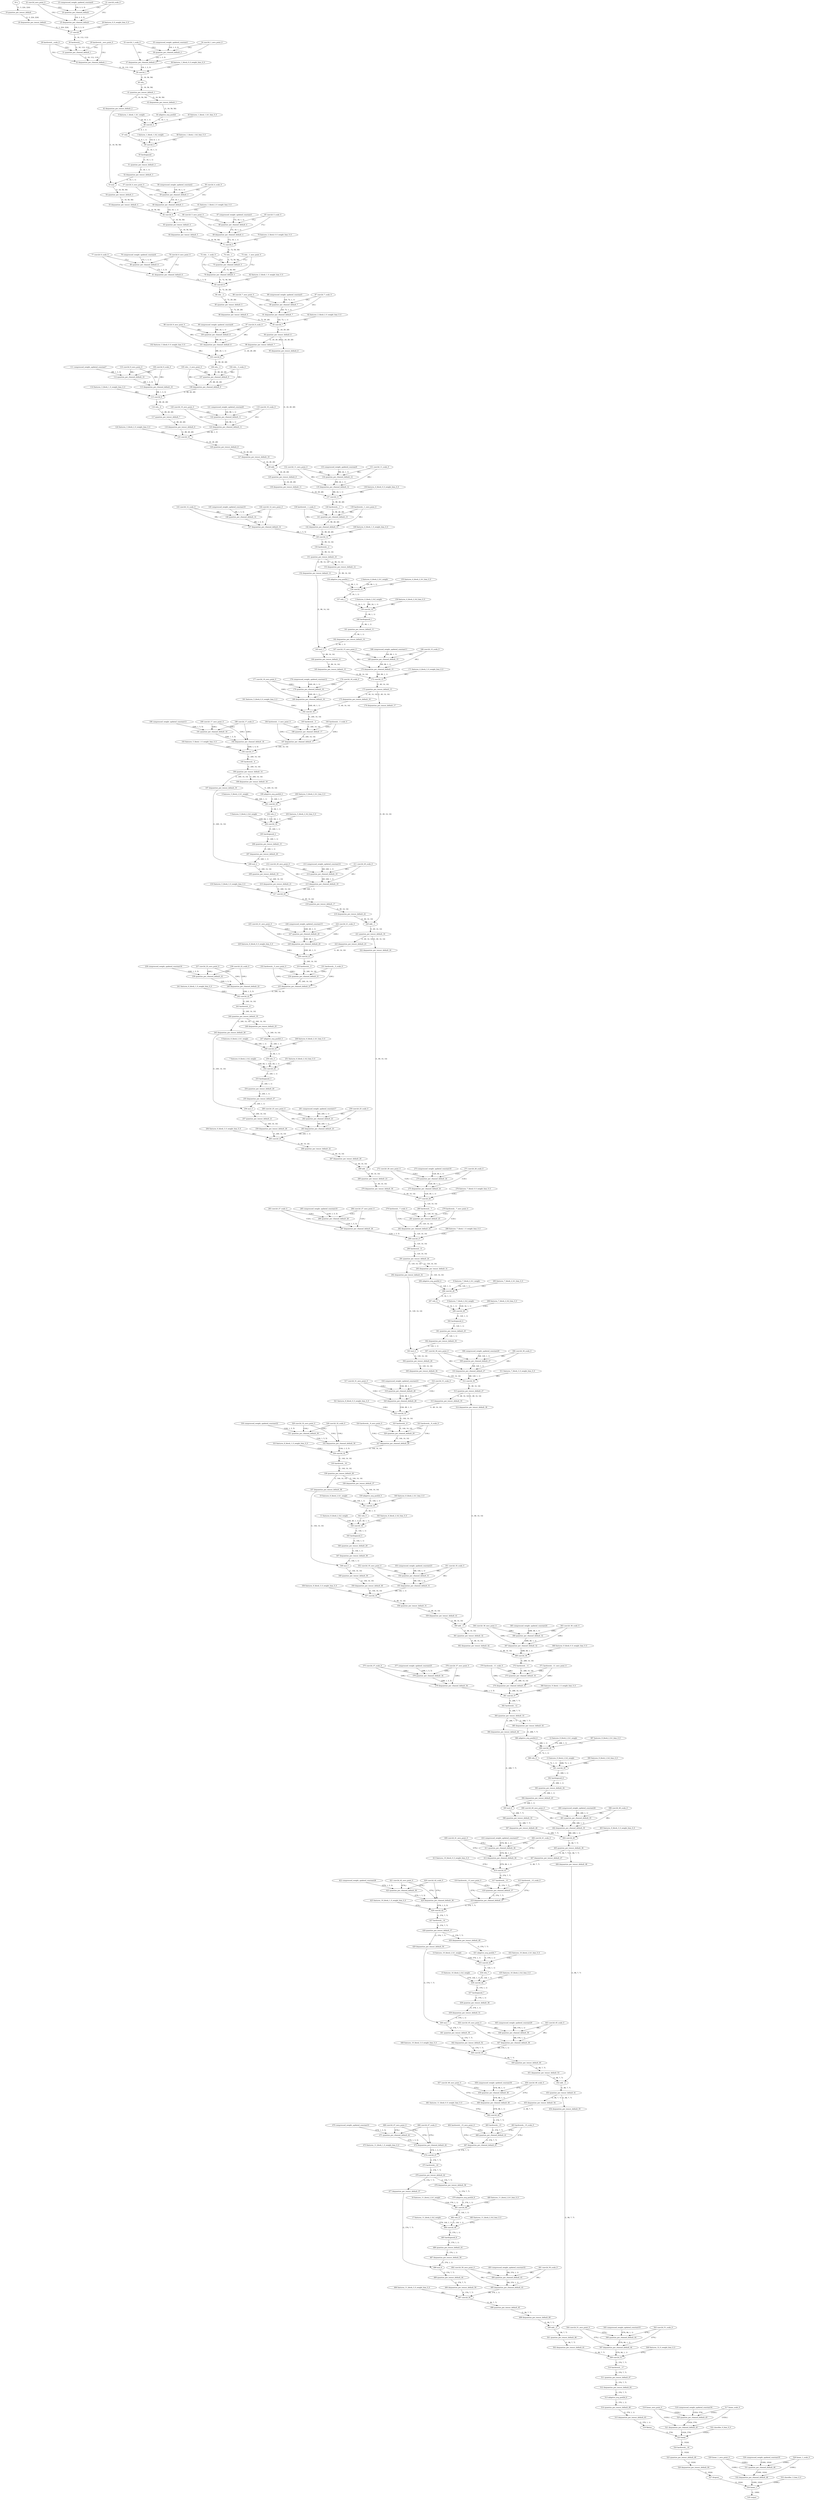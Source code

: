 strict digraph  {
"0 features_1_block_1_fc1_weight" [id=0, type=get_attr];
"1 features_1_block_1_fc2_weight" [id=1, type=get_attr];
"2 features_4_block_2_fc1_weight" [id=2, type=get_attr];
"3 features_4_block_2_fc2_weight" [id=3, type=get_attr];
"4 features_5_block_2_fc1_weight" [id=4, type=get_attr];
"5 features_5_block_2_fc2_weight" [id=5, type=get_attr];
"6 features_6_block_2_fc1_weight" [id=6, type=get_attr];
"7 features_6_block_2_fc2_weight" [id=7, type=get_attr];
"8 features_7_block_2_fc1_weight" [id=8, type=get_attr];
"9 features_7_block_2_fc2_weight" [id=9, type=get_attr];
"10 features_8_block_2_fc1_weight" [id=10, type=get_attr];
"11 features_8_block_2_fc2_weight" [id=11, type=get_attr];
"12 features_9_block_2_fc1_weight" [id=12, type=get_attr];
"13 features_9_block_2_fc2_weight" [id=13, type=get_attr];
"14 features_10_block_2_fc1_weight" [id=14, type=get_attr];
"15 features_10_block_2_fc2_weight" [id=15, type=get_attr];
"16 features_11_block_2_fc1_weight" [id=16, type=get_attr];
"17 features_11_block_2_fc2_weight" [id=17, type=get_attr];
"18 x" [id=18, type=input];
"19 quantize_per_tensor_default" [id=19, type=quantize_per_tensor];
"20 dequantize_per_tensor_default" [id=20, type=dequantize_per_tensor];
"21 conv2d_scale_0" [id=21, type=get_attr];
"22 conv2d_zero_point_0" [id=22, type=get_attr];
"23 compressed_weight_updated_constant0" [id=23, type=get_attr];
"24 quantize_per_channel_default" [id=24, type=quantize_per_channel];
"25 dequantize_per_channel_default" [id=25, type=dequantize_per_channel];
"26 features_0_0_weight_bias_0_0" [id=26, type=get_attr];
"27 conv2d" [id=27, type=conv2d];
"28 hardswish__scale_0" [id=28, type=get_attr];
"29 hardswish__zero_point_0" [id=29, type=get_attr];
"30 hardswish_" [id=30, type=hardswish_];
"31 quantize_per_channel_default_1" [id=31, type=quantize_per_channel];
"32 dequantize_per_channel_default_1" [id=32, type=dequantize_per_channel];
"33 conv2d_1_scale_0" [id=33, type=get_attr];
"34 conv2d_1_zero_point_0" [id=34, type=get_attr];
"35 compressed_weight_updated_constant1" [id=35, type=get_attr];
"36 quantize_per_channel_default_2" [id=36, type=quantize_per_channel];
"37 dequantize_per_channel_default_2" [id=37, type=dequantize_per_channel];
"38 features_1_block_0_0_weight_bias_0_0" [id=38, type=get_attr];
"39 conv2d_1" [id=39, type=conv2d];
"40 relu_" [id=40, type=relu_];
"41 quantize_per_tensor_default_1" [id=41, type=quantize_per_tensor];
"42 dequantize_per_tensor_default_2" [id=42, type=dequantize_per_tensor];
"43 dequantize_per_tensor_default_1" [id=43, type=dequantize_per_tensor];
"44 adaptive_avg_pool2d" [id=44, type=adaptive_avg_pool2d];
"45 features_1_block_1_fc1_bias_0_0" [id=45, type=get_attr];
"46 conv2d_2" [id=46, type=conv2d];
"47 relu" [id=47, type=relu];
"48 features_1_block_1_fc2_bias_0_0" [id=48, type=get_attr];
"49 conv2d_3" [id=49, type=conv2d];
"50 hardsigmoid" [id=50, type=hardsigmoid];
"51 quantize_per_tensor_default_2" [id=51, type=quantize_per_tensor];
"52 dequantize_per_tensor_default_3" [id=52, type=dequantize_per_tensor];
"53 mul" [id=53, type=mul];
"54 quantize_per_tensor_default_3" [id=54, type=quantize_per_tensor];
"55 dequantize_per_tensor_default_4" [id=55, type=dequantize_per_tensor];
"56 conv2d_4_scale_0" [id=56, type=get_attr];
"57 conv2d_4_zero_point_0" [id=57, type=get_attr];
"58 compressed_weight_updated_constant2" [id=58, type=get_attr];
"59 quantize_per_channel_default_3" [id=59, type=quantize_per_channel];
"60 dequantize_per_channel_default_3" [id=60, type=dequantize_per_channel];
"61 features_1_block_2_0_weight_bias_0_0" [id=61, type=get_attr];
"62 conv2d_4" [id=62, type=conv2d];
"63 quantize_per_tensor_default_4" [id=63, type=quantize_per_tensor];
"64 dequantize_per_tensor_default_5" [id=64, type=dequantize_per_tensor];
"65 conv2d_5_scale_0" [id=65, type=get_attr];
"66 conv2d_5_zero_point_0" [id=66, type=get_attr];
"67 compressed_weight_updated_constant3" [id=67, type=get_attr];
"68 quantize_per_channel_default_4" [id=68, type=quantize_per_channel];
"69 dequantize_per_channel_default_4" [id=69, type=dequantize_per_channel];
"70 features_2_block_0_0_weight_bias_0_0" [id=70, type=get_attr];
"71 conv2d_5" [id=71, type=conv2d];
"72 relu__1_scale_0" [id=72, type=get_attr];
"73 relu__1_zero_point_0" [id=73, type=get_attr];
"74 relu__1" [id=74, type=relu_];
"75 quantize_per_channel_default_5" [id=75, type=quantize_per_channel];
"76 dequantize_per_channel_default_5" [id=76, type=dequantize_per_channel];
"77 conv2d_6_scale_0" [id=77, type=get_attr];
"78 conv2d_6_zero_point_0" [id=78, type=get_attr];
"79 compressed_weight_updated_constant4" [id=79, type=get_attr];
"80 quantize_per_channel_default_6" [id=80, type=quantize_per_channel];
"81 dequantize_per_channel_default_6" [id=81, type=dequantize_per_channel];
"82 features_2_block_1_0_weight_bias_0_0" [id=82, type=get_attr];
"83 conv2d_6" [id=83, type=conv2d];
"84 relu__2" [id=84, type=relu_];
"85 quantize_per_tensor_default_5" [id=85, type=quantize_per_tensor];
"86 dequantize_per_tensor_default_6" [id=86, type=dequantize_per_tensor];
"87 conv2d_7_scale_0" [id=87, type=get_attr];
"88 conv2d_7_zero_point_0" [id=88, type=get_attr];
"89 compressed_weight_updated_constant5" [id=89, type=get_attr];
"90 quantize_per_channel_default_7" [id=90, type=quantize_per_channel];
"91 dequantize_per_channel_default_7" [id=91, type=dequantize_per_channel];
"92 features_2_block_2_0_weight_bias_0_0" [id=92, type=get_attr];
"93 conv2d_7" [id=93, type=conv2d];
"94 quantize_per_tensor_default_6" [id=94, type=quantize_per_tensor];
"95 dequantize_per_tensor_default_8" [id=95, type=dequantize_per_tensor];
"96 dequantize_per_tensor_default_7" [id=96, type=dequantize_per_tensor];
"97 conv2d_8_scale_0" [id=97, type=get_attr];
"98 conv2d_8_zero_point_0" [id=98, type=get_attr];
"99 compressed_weight_updated_constant6" [id=99, type=get_attr];
"100 quantize_per_channel_default_8" [id=100, type=quantize_per_channel];
"101 dequantize_per_channel_default_8" [id=101, type=dequantize_per_channel];
"102 features_3_block_0_0_weight_bias_0_0" [id=102, type=get_attr];
"103 conv2d_8" [id=103, type=conv2d];
"104 relu__3_scale_0" [id=104, type=get_attr];
"105 relu__3_zero_point_0" [id=105, type=get_attr];
"106 relu__3" [id=106, type=relu_];
"107 quantize_per_channel_default_9" [id=107, type=quantize_per_channel];
"108 dequantize_per_channel_default_9" [id=108, type=dequantize_per_channel];
"109 conv2d_9_scale_0" [id=109, type=get_attr];
"110 conv2d_9_zero_point_0" [id=110, type=get_attr];
"111 compressed_weight_updated_constant7" [id=111, type=get_attr];
"112 quantize_per_channel_default_10" [id=112, type=quantize_per_channel];
"113 dequantize_per_channel_default_10" [id=113, type=dequantize_per_channel];
"114 features_3_block_1_0_weight_bias_0_0" [id=114, type=get_attr];
"115 conv2d_9" [id=115, type=conv2d];
"116 relu__4" [id=116, type=relu_];
"117 quantize_per_tensor_default_7" [id=117, type=quantize_per_tensor];
"118 dequantize_per_tensor_default_9" [id=118, type=dequantize_per_tensor];
"119 conv2d_10_scale_0" [id=119, type=get_attr];
"120 conv2d_10_zero_point_0" [id=120, type=get_attr];
"121 compressed_weight_updated_constant8" [id=121, type=get_attr];
"122 quantize_per_channel_default_11" [id=122, type=quantize_per_channel];
"123 dequantize_per_channel_default_11" [id=123, type=dequantize_per_channel];
"124 features_3_block_2_0_weight_bias_0_0" [id=124, type=get_attr];
"125 conv2d_10" [id=125, type=conv2d];
"126 quantize_per_tensor_default_8" [id=126, type=quantize_per_tensor];
"127 dequantize_per_tensor_default_10" [id=127, type=dequantize_per_tensor];
"128 add_" [id=128, type=add_];
"129 quantize_per_tensor_default_9" [id=129, type=quantize_per_tensor];
"130 dequantize_per_tensor_default_11" [id=130, type=dequantize_per_tensor];
"131 conv2d_11_scale_0" [id=131, type=get_attr];
"132 conv2d_11_zero_point_0" [id=132, type=get_attr];
"133 compressed_weight_updated_constant9" [id=133, type=get_attr];
"134 quantize_per_channel_default_12" [id=134, type=quantize_per_channel];
"135 dequantize_per_channel_default_12" [id=135, type=dequantize_per_channel];
"136 features_4_block_0_0_weight_bias_0_0" [id=136, type=get_attr];
"137 conv2d_11" [id=137, type=conv2d];
"138 hardswish__1_scale_0" [id=138, type=get_attr];
"139 hardswish__1_zero_point_0" [id=139, type=get_attr];
"140 hardswish__1" [id=140, type=hardswish_];
"141 quantize_per_channel_default_13" [id=141, type=quantize_per_channel];
"142 dequantize_per_channel_default_13" [id=142, type=dequantize_per_channel];
"143 conv2d_12_scale_0" [id=143, type=get_attr];
"144 conv2d_12_zero_point_0" [id=144, type=get_attr];
"145 compressed_weight_updated_constant10" [id=145, type=get_attr];
"146 quantize_per_channel_default_14" [id=146, type=quantize_per_channel];
"147 dequantize_per_channel_default_14" [id=147, type=dequantize_per_channel];
"148 features_4_block_1_0_weight_bias_0_0" [id=148, type=get_attr];
"149 conv2d_12" [id=149, type=conv2d];
"150 hardswish__2" [id=150, type=hardswish_];
"151 quantize_per_tensor_default_10" [id=151, type=quantize_per_tensor];
"152 dequantize_per_tensor_default_13" [id=152, type=dequantize_per_tensor];
"153 dequantize_per_tensor_default_12" [id=153, type=dequantize_per_tensor];
"154 adaptive_avg_pool2d_1" [id=154, type=adaptive_avg_pool2d];
"155 features_4_block_2_fc1_bias_0_0" [id=155, type=get_attr];
"156 conv2d_13" [id=156, type=conv2d];
"157 relu_1" [id=157, type=relu];
"158 features_4_block_2_fc2_bias_0_0" [id=158, type=get_attr];
"159 conv2d_14" [id=159, type=conv2d];
"160 hardsigmoid_1" [id=160, type=hardsigmoid];
"161 quantize_per_tensor_default_11" [id=161, type=quantize_per_tensor];
"162 dequantize_per_tensor_default_14" [id=162, type=dequantize_per_tensor];
"163 mul_1" [id=163, type=mul];
"164 quantize_per_tensor_default_12" [id=164, type=quantize_per_tensor];
"165 dequantize_per_tensor_default_15" [id=165, type=dequantize_per_tensor];
"166 conv2d_15_scale_0" [id=166, type=get_attr];
"167 conv2d_15_zero_point_0" [id=167, type=get_attr];
"168 compressed_weight_updated_constant11" [id=168, type=get_attr];
"169 quantize_per_channel_default_15" [id=169, type=quantize_per_channel];
"170 dequantize_per_channel_default_15" [id=170, type=dequantize_per_channel];
"171 features_4_block_3_0_weight_bias_0_0" [id=171, type=get_attr];
"172 conv2d_15" [id=172, type=conv2d];
"173 quantize_per_tensor_default_13" [id=173, type=quantize_per_tensor];
"174 dequantize_per_tensor_default_17" [id=174, type=dequantize_per_tensor];
"175 dequantize_per_tensor_default_16" [id=175, type=dequantize_per_tensor];
"176 conv2d_16_scale_0" [id=176, type=get_attr];
"177 conv2d_16_zero_point_0" [id=177, type=get_attr];
"178 compressed_weight_updated_constant12" [id=178, type=get_attr];
"179 quantize_per_channel_default_16" [id=179, type=quantize_per_channel];
"180 dequantize_per_channel_default_16" [id=180, type=dequantize_per_channel];
"181 features_5_block_0_0_weight_bias_0_0" [id=181, type=get_attr];
"182 conv2d_16" [id=182, type=conv2d];
"183 hardswish__3_scale_0" [id=183, type=get_attr];
"184 hardswish__3_zero_point_0" [id=184, type=get_attr];
"185 hardswish__3" [id=185, type=hardswish_];
"186 quantize_per_channel_default_17" [id=186, type=quantize_per_channel];
"187 dequantize_per_channel_default_17" [id=187, type=dequantize_per_channel];
"188 conv2d_17_scale_0" [id=188, type=get_attr];
"189 conv2d_17_zero_point_0" [id=189, type=get_attr];
"190 compressed_weight_updated_constant13" [id=190, type=get_attr];
"191 quantize_per_channel_default_18" [id=191, type=quantize_per_channel];
"192 dequantize_per_channel_default_18" [id=192, type=dequantize_per_channel];
"193 features_5_block_1_0_weight_bias_0_0" [id=193, type=get_attr];
"194 conv2d_17" [id=194, type=conv2d];
"195 hardswish__4" [id=195, type=hardswish_];
"196 quantize_per_tensor_default_14" [id=196, type=quantize_per_tensor];
"197 dequantize_per_tensor_default_19" [id=197, type=dequantize_per_tensor];
"198 dequantize_per_tensor_default_18" [id=198, type=dequantize_per_tensor];
"199 adaptive_avg_pool2d_2" [id=199, type=adaptive_avg_pool2d];
"200 features_5_block_2_fc1_bias_0_0" [id=200, type=get_attr];
"201 conv2d_18" [id=201, type=conv2d];
"202 relu_2" [id=202, type=relu];
"203 features_5_block_2_fc2_bias_0_0" [id=203, type=get_attr];
"204 conv2d_19" [id=204, type=conv2d];
"205 hardsigmoid_2" [id=205, type=hardsigmoid];
"206 quantize_per_tensor_default_15" [id=206, type=quantize_per_tensor];
"207 dequantize_per_tensor_default_20" [id=207, type=dequantize_per_tensor];
"208 mul_2" [id=208, type=mul];
"209 quantize_per_tensor_default_16" [id=209, type=quantize_per_tensor];
"210 dequantize_per_tensor_default_21" [id=210, type=dequantize_per_tensor];
"211 conv2d_20_scale_0" [id=211, type=get_attr];
"212 conv2d_20_zero_point_0" [id=212, type=get_attr];
"213 compressed_weight_updated_constant14" [id=213, type=get_attr];
"214 quantize_per_channel_default_19" [id=214, type=quantize_per_channel];
"215 dequantize_per_channel_default_19" [id=215, type=dequantize_per_channel];
"216 features_5_block_3_0_weight_bias_0_0" [id=216, type=get_attr];
"217 conv2d_20" [id=217, type=conv2d];
"218 quantize_per_tensor_default_17" [id=218, type=quantize_per_tensor];
"219 dequantize_per_tensor_default_22" [id=219, type=dequantize_per_tensor];
"220 add__1" [id=220, type=add_];
"221 quantize_per_tensor_default_18" [id=221, type=quantize_per_tensor];
"222 dequantize_per_tensor_default_24" [id=222, type=dequantize_per_tensor];
"223 dequantize_per_tensor_default_23" [id=223, type=dequantize_per_tensor];
"224 conv2d_21_scale_0" [id=224, type=get_attr];
"225 conv2d_21_zero_point_0" [id=225, type=get_attr];
"226 compressed_weight_updated_constant15" [id=226, type=get_attr];
"227 quantize_per_channel_default_20" [id=227, type=quantize_per_channel];
"228 dequantize_per_channel_default_20" [id=228, type=dequantize_per_channel];
"229 features_6_block_0_0_weight_bias_0_0" [id=229, type=get_attr];
"230 conv2d_21" [id=230, type=conv2d];
"231 hardswish__5_scale_0" [id=231, type=get_attr];
"232 hardswish__5_zero_point_0" [id=232, type=get_attr];
"233 hardswish__5" [id=233, type=hardswish_];
"234 quantize_per_channel_default_21" [id=234, type=quantize_per_channel];
"235 dequantize_per_channel_default_21" [id=235, type=dequantize_per_channel];
"236 conv2d_22_scale_0" [id=236, type=get_attr];
"237 conv2d_22_zero_point_0" [id=237, type=get_attr];
"238 compressed_weight_updated_constant16" [id=238, type=get_attr];
"239 quantize_per_channel_default_22" [id=239, type=quantize_per_channel];
"240 dequantize_per_channel_default_22" [id=240, type=dequantize_per_channel];
"241 features_6_block_1_0_weight_bias_0_0" [id=241, type=get_attr];
"242 conv2d_22" [id=242, type=conv2d];
"243 hardswish__6" [id=243, type=hardswish_];
"244 quantize_per_tensor_default_19" [id=244, type=quantize_per_tensor];
"245 dequantize_per_tensor_default_26" [id=245, type=dequantize_per_tensor];
"246 dequantize_per_tensor_default_25" [id=246, type=dequantize_per_tensor];
"247 adaptive_avg_pool2d_3" [id=247, type=adaptive_avg_pool2d];
"248 features_6_block_2_fc1_bias_0_0" [id=248, type=get_attr];
"249 conv2d_23" [id=249, type=conv2d];
"250 relu_3" [id=250, type=relu];
"251 features_6_block_2_fc2_bias_0_0" [id=251, type=get_attr];
"252 conv2d_24" [id=252, type=conv2d];
"253 hardsigmoid_3" [id=253, type=hardsigmoid];
"254 quantize_per_tensor_default_20" [id=254, type=quantize_per_tensor];
"255 dequantize_per_tensor_default_27" [id=255, type=dequantize_per_tensor];
"256 mul_3" [id=256, type=mul];
"257 quantize_per_tensor_default_21" [id=257, type=quantize_per_tensor];
"258 dequantize_per_tensor_default_28" [id=258, type=dequantize_per_tensor];
"259 conv2d_25_scale_0" [id=259, type=get_attr];
"260 conv2d_25_zero_point_0" [id=260, type=get_attr];
"261 compressed_weight_updated_constant17" [id=261, type=get_attr];
"262 quantize_per_channel_default_23" [id=262, type=quantize_per_channel];
"263 dequantize_per_channel_default_23" [id=263, type=dequantize_per_channel];
"264 features_6_block_3_0_weight_bias_0_0" [id=264, type=get_attr];
"265 conv2d_25" [id=265, type=conv2d];
"266 quantize_per_tensor_default_22" [id=266, type=quantize_per_tensor];
"267 dequantize_per_tensor_default_29" [id=267, type=dequantize_per_tensor];
"268 add__2" [id=268, type=add_];
"269 quantize_per_tensor_default_23" [id=269, type=quantize_per_tensor];
"270 dequantize_per_tensor_default_30" [id=270, type=dequantize_per_tensor];
"271 conv2d_26_scale_0" [id=271, type=get_attr];
"272 conv2d_26_zero_point_0" [id=272, type=get_attr];
"273 compressed_weight_updated_constant18" [id=273, type=get_attr];
"274 quantize_per_channel_default_24" [id=274, type=quantize_per_channel];
"275 dequantize_per_channel_default_24" [id=275, type=dequantize_per_channel];
"276 features_7_block_0_0_weight_bias_0_0" [id=276, type=get_attr];
"277 conv2d_26" [id=277, type=conv2d];
"278 hardswish__7_scale_0" [id=278, type=get_attr];
"279 hardswish__7_zero_point_0" [id=279, type=get_attr];
"280 hardswish__7" [id=280, type=hardswish_];
"281 quantize_per_channel_default_25" [id=281, type=quantize_per_channel];
"282 dequantize_per_channel_default_25" [id=282, type=dequantize_per_channel];
"283 conv2d_27_scale_0" [id=283, type=get_attr];
"284 conv2d_27_zero_point_0" [id=284, type=get_attr];
"285 compressed_weight_updated_constant19" [id=285, type=get_attr];
"286 quantize_per_channel_default_26" [id=286, type=quantize_per_channel];
"287 dequantize_per_channel_default_26" [id=287, type=dequantize_per_channel];
"288 features_7_block_1_0_weight_bias_0_0" [id=288, type=get_attr];
"289 conv2d_27" [id=289, type=conv2d];
"290 hardswish__8" [id=290, type=hardswish_];
"291 quantize_per_tensor_default_24" [id=291, type=quantize_per_tensor];
"292 dequantize_per_tensor_default_32" [id=292, type=dequantize_per_tensor];
"293 dequantize_per_tensor_default_31" [id=293, type=dequantize_per_tensor];
"294 adaptive_avg_pool2d_4" [id=294, type=adaptive_avg_pool2d];
"295 features_7_block_2_fc1_bias_0_0" [id=295, type=get_attr];
"296 conv2d_28" [id=296, type=conv2d];
"297 relu_4" [id=297, type=relu];
"298 features_7_block_2_fc2_bias_0_0" [id=298, type=get_attr];
"299 conv2d_29" [id=299, type=conv2d];
"300 hardsigmoid_4" [id=300, type=hardsigmoid];
"301 quantize_per_tensor_default_25" [id=301, type=quantize_per_tensor];
"302 dequantize_per_tensor_default_33" [id=302, type=dequantize_per_tensor];
"303 mul_4" [id=303, type=mul];
"304 quantize_per_tensor_default_26" [id=304, type=quantize_per_tensor];
"305 dequantize_per_tensor_default_34" [id=305, type=dequantize_per_tensor];
"306 conv2d_30_scale_0" [id=306, type=get_attr];
"307 conv2d_30_zero_point_0" [id=307, type=get_attr];
"308 compressed_weight_updated_constant20" [id=308, type=get_attr];
"309 quantize_per_channel_default_27" [id=309, type=quantize_per_channel];
"310 dequantize_per_channel_default_27" [id=310, type=dequantize_per_channel];
"311 features_7_block_3_0_weight_bias_0_0" [id=311, type=get_attr];
"312 conv2d_30" [id=312, type=conv2d];
"313 quantize_per_tensor_default_27" [id=313, type=quantize_per_tensor];
"314 dequantize_per_tensor_default_36" [id=314, type=dequantize_per_tensor];
"315 dequantize_per_tensor_default_35" [id=315, type=dequantize_per_tensor];
"316 conv2d_31_scale_0" [id=316, type=get_attr];
"317 conv2d_31_zero_point_0" [id=317, type=get_attr];
"318 compressed_weight_updated_constant21" [id=318, type=get_attr];
"319 quantize_per_channel_default_28" [id=319, type=quantize_per_channel];
"320 dequantize_per_channel_default_28" [id=320, type=dequantize_per_channel];
"321 features_8_block_0_0_weight_bias_0_0" [id=321, type=get_attr];
"322 conv2d_31" [id=322, type=conv2d];
"323 hardswish__9_scale_0" [id=323, type=get_attr];
"324 hardswish__9_zero_point_0" [id=324, type=get_attr];
"325 hardswish__9" [id=325, type=hardswish_];
"326 quantize_per_channel_default_29" [id=326, type=quantize_per_channel];
"327 dequantize_per_channel_default_29" [id=327, type=dequantize_per_channel];
"328 conv2d_32_scale_0" [id=328, type=get_attr];
"329 conv2d_32_zero_point_0" [id=329, type=get_attr];
"330 compressed_weight_updated_constant22" [id=330, type=get_attr];
"331 quantize_per_channel_default_30" [id=331, type=quantize_per_channel];
"332 dequantize_per_channel_default_30" [id=332, type=dequantize_per_channel];
"333 features_8_block_1_0_weight_bias_0_0" [id=333, type=get_attr];
"334 conv2d_32" [id=334, type=conv2d];
"335 hardswish__10" [id=335, type=hardswish_];
"336 quantize_per_tensor_default_28" [id=336, type=quantize_per_tensor];
"337 dequantize_per_tensor_default_38" [id=337, type=dequantize_per_tensor];
"338 dequantize_per_tensor_default_37" [id=338, type=dequantize_per_tensor];
"339 adaptive_avg_pool2d_5" [id=339, type=adaptive_avg_pool2d];
"340 features_8_block_2_fc1_bias_0_0" [id=340, type=get_attr];
"341 conv2d_33" [id=341, type=conv2d];
"342 relu_5" [id=342, type=relu];
"343 features_8_block_2_fc2_bias_0_0" [id=343, type=get_attr];
"344 conv2d_34" [id=344, type=conv2d];
"345 hardsigmoid_5" [id=345, type=hardsigmoid];
"346 quantize_per_tensor_default_29" [id=346, type=quantize_per_tensor];
"347 dequantize_per_tensor_default_39" [id=347, type=dequantize_per_tensor];
"348 mul_5" [id=348, type=mul];
"349 quantize_per_tensor_default_30" [id=349, type=quantize_per_tensor];
"350 dequantize_per_tensor_default_40" [id=350, type=dequantize_per_tensor];
"351 conv2d_35_scale_0" [id=351, type=get_attr];
"352 conv2d_35_zero_point_0" [id=352, type=get_attr];
"353 compressed_weight_updated_constant23" [id=353, type=get_attr];
"354 quantize_per_channel_default_31" [id=354, type=quantize_per_channel];
"355 dequantize_per_channel_default_31" [id=355, type=dequantize_per_channel];
"356 features_8_block_3_0_weight_bias_0_0" [id=356, type=get_attr];
"357 conv2d_35" [id=357, type=conv2d];
"358 quantize_per_tensor_default_31" [id=358, type=quantize_per_tensor];
"359 dequantize_per_tensor_default_41" [id=359, type=dequantize_per_tensor];
"360 add__3" [id=360, type=add_];
"361 quantize_per_tensor_default_32" [id=361, type=quantize_per_tensor];
"362 dequantize_per_tensor_default_42" [id=362, type=dequantize_per_tensor];
"363 conv2d_36_scale_0" [id=363, type=get_attr];
"364 conv2d_36_zero_point_0" [id=364, type=get_attr];
"365 compressed_weight_updated_constant24" [id=365, type=get_attr];
"366 quantize_per_channel_default_32" [id=366, type=quantize_per_channel];
"367 dequantize_per_channel_default_32" [id=367, type=dequantize_per_channel];
"368 features_9_block_0_0_weight_bias_0_0" [id=368, type=get_attr];
"369 conv2d_36" [id=369, type=conv2d];
"370 hardswish__11_scale_0" [id=370, type=get_attr];
"371 hardswish__11_zero_point_0" [id=371, type=get_attr];
"372 hardswish__11" [id=372, type=hardswish_];
"373 quantize_per_channel_default_33" [id=373, type=quantize_per_channel];
"374 dequantize_per_channel_default_33" [id=374, type=dequantize_per_channel];
"375 conv2d_37_scale_0" [id=375, type=get_attr];
"376 conv2d_37_zero_point_0" [id=376, type=get_attr];
"377 compressed_weight_updated_constant25" [id=377, type=get_attr];
"378 quantize_per_channel_default_34" [id=378, type=quantize_per_channel];
"379 dequantize_per_channel_default_34" [id=379, type=dequantize_per_channel];
"380 features_9_block_1_0_weight_bias_0_0" [id=380, type=get_attr];
"381 conv2d_37" [id=381, type=conv2d];
"382 hardswish__12" [id=382, type=hardswish_];
"383 quantize_per_tensor_default_33" [id=383, type=quantize_per_tensor];
"384 dequantize_per_tensor_default_44" [id=384, type=dequantize_per_tensor];
"385 dequantize_per_tensor_default_43" [id=385, type=dequantize_per_tensor];
"386 adaptive_avg_pool2d_6" [id=386, type=adaptive_avg_pool2d];
"387 features_9_block_2_fc1_bias_0_0" [id=387, type=get_attr];
"388 conv2d_38" [id=388, type=conv2d];
"389 relu_6" [id=389, type=relu];
"390 features_9_block_2_fc2_bias_0_0" [id=390, type=get_attr];
"391 conv2d_39" [id=391, type=conv2d];
"392 hardsigmoid_6" [id=392, type=hardsigmoid];
"393 quantize_per_tensor_default_34" [id=393, type=quantize_per_tensor];
"394 dequantize_per_tensor_default_45" [id=394, type=dequantize_per_tensor];
"395 mul_6" [id=395, type=mul];
"396 quantize_per_tensor_default_35" [id=396, type=quantize_per_tensor];
"397 dequantize_per_tensor_default_46" [id=397, type=dequantize_per_tensor];
"398 conv2d_40_scale_0" [id=398, type=get_attr];
"399 conv2d_40_zero_point_0" [id=399, type=get_attr];
"400 compressed_weight_updated_constant26" [id=400, type=get_attr];
"401 quantize_per_channel_default_35" [id=401, type=quantize_per_channel];
"402 dequantize_per_channel_default_35" [id=402, type=dequantize_per_channel];
"403 features_9_block_3_0_weight_bias_0_0" [id=403, type=get_attr];
"404 conv2d_40" [id=404, type=conv2d];
"405 quantize_per_tensor_default_36" [id=405, type=quantize_per_tensor];
"406 dequantize_per_tensor_default_48" [id=406, type=dequantize_per_tensor];
"407 dequantize_per_tensor_default_47" [id=407, type=dequantize_per_tensor];
"408 conv2d_41_scale_0" [id=408, type=get_attr];
"409 conv2d_41_zero_point_0" [id=409, type=get_attr];
"410 compressed_weight_updated_constant27" [id=410, type=get_attr];
"411 quantize_per_channel_default_36" [id=411, type=quantize_per_channel];
"412 dequantize_per_channel_default_36" [id=412, type=dequantize_per_channel];
"413 features_10_block_0_0_weight_bias_0_0" [id=413, type=get_attr];
"414 conv2d_41" [id=414, type=conv2d];
"415 hardswish__13_scale_0" [id=415, type=get_attr];
"416 hardswish__13_zero_point_0" [id=416, type=get_attr];
"417 hardswish__13" [id=417, type=hardswish_];
"418 quantize_per_channel_default_37" [id=418, type=quantize_per_channel];
"419 dequantize_per_channel_default_37" [id=419, type=dequantize_per_channel];
"420 conv2d_42_scale_0" [id=420, type=get_attr];
"421 conv2d_42_zero_point_0" [id=421, type=get_attr];
"422 compressed_weight_updated_constant28" [id=422, type=get_attr];
"423 quantize_per_channel_default_38" [id=423, type=quantize_per_channel];
"424 dequantize_per_channel_default_38" [id=424, type=dequantize_per_channel];
"425 features_10_block_1_0_weight_bias_0_0" [id=425, type=get_attr];
"426 conv2d_42" [id=426, type=conv2d];
"427 hardswish__14" [id=427, type=hardswish_];
"428 quantize_per_tensor_default_37" [id=428, type=quantize_per_tensor];
"429 dequantize_per_tensor_default_50" [id=429, type=dequantize_per_tensor];
"430 dequantize_per_tensor_default_49" [id=430, type=dequantize_per_tensor];
"431 adaptive_avg_pool2d_7" [id=431, type=adaptive_avg_pool2d];
"432 features_10_block_2_fc1_bias_0_0" [id=432, type=get_attr];
"433 conv2d_43" [id=433, type=conv2d];
"434 relu_7" [id=434, type=relu];
"435 features_10_block_2_fc2_bias_0_0" [id=435, type=get_attr];
"436 conv2d_44" [id=436, type=conv2d];
"437 hardsigmoid_7" [id=437, type=hardsigmoid];
"438 quantize_per_tensor_default_38" [id=438, type=quantize_per_tensor];
"439 dequantize_per_tensor_default_51" [id=439, type=dequantize_per_tensor];
"440 mul_7" [id=440, type=mul];
"441 quantize_per_tensor_default_39" [id=441, type=quantize_per_tensor];
"442 dequantize_per_tensor_default_52" [id=442, type=dequantize_per_tensor];
"443 conv2d_45_scale_0" [id=443, type=get_attr];
"444 conv2d_45_zero_point_0" [id=444, type=get_attr];
"445 compressed_weight_updated_constant29" [id=445, type=get_attr];
"446 quantize_per_channel_default_39" [id=446, type=quantize_per_channel];
"447 dequantize_per_channel_default_39" [id=447, type=dequantize_per_channel];
"448 features_10_block_3_0_weight_bias_0_0" [id=448, type=get_attr];
"449 conv2d_45" [id=449, type=conv2d];
"450 quantize_per_tensor_default_40" [id=450, type=quantize_per_tensor];
"451 dequantize_per_tensor_default_53" [id=451, type=dequantize_per_tensor];
"452 add__4" [id=452, type=add_];
"453 quantize_per_tensor_default_41" [id=453, type=quantize_per_tensor];
"454 dequantize_per_tensor_default_55" [id=454, type=dequantize_per_tensor];
"455 dequantize_per_tensor_default_54" [id=455, type=dequantize_per_tensor];
"456 conv2d_46_scale_0" [id=456, type=get_attr];
"457 conv2d_46_zero_point_0" [id=457, type=get_attr];
"458 compressed_weight_updated_constant30" [id=458, type=get_attr];
"459 quantize_per_channel_default_40" [id=459, type=quantize_per_channel];
"460 dequantize_per_channel_default_40" [id=460, type=dequantize_per_channel];
"461 features_11_block_0_0_weight_bias_0_0" [id=461, type=get_attr];
"462 conv2d_46" [id=462, type=conv2d];
"463 hardswish__15_scale_0" [id=463, type=get_attr];
"464 hardswish__15_zero_point_0" [id=464, type=get_attr];
"465 hardswish__15" [id=465, type=hardswish_];
"466 quantize_per_channel_default_41" [id=466, type=quantize_per_channel];
"467 dequantize_per_channel_default_41" [id=467, type=dequantize_per_channel];
"468 conv2d_47_scale_0" [id=468, type=get_attr];
"469 conv2d_47_zero_point_0" [id=469, type=get_attr];
"470 compressed_weight_updated_constant31" [id=470, type=get_attr];
"471 quantize_per_channel_default_42" [id=471, type=quantize_per_channel];
"472 dequantize_per_channel_default_42" [id=472, type=dequantize_per_channel];
"473 features_11_block_1_0_weight_bias_0_0" [id=473, type=get_attr];
"474 conv2d_47" [id=474, type=conv2d];
"475 hardswish__16" [id=475, type=hardswish_];
"476 quantize_per_tensor_default_42" [id=476, type=quantize_per_tensor];
"477 dequantize_per_tensor_default_57" [id=477, type=dequantize_per_tensor];
"478 dequantize_per_tensor_default_56" [id=478, type=dequantize_per_tensor];
"479 adaptive_avg_pool2d_8" [id=479, type=adaptive_avg_pool2d];
"480 features_11_block_2_fc1_bias_0_0" [id=480, type=get_attr];
"481 conv2d_48" [id=481, type=conv2d];
"482 relu_8" [id=482, type=relu];
"483 features_11_block_2_fc2_bias_0_0" [id=483, type=get_attr];
"484 conv2d_49" [id=484, type=conv2d];
"485 hardsigmoid_8" [id=485, type=hardsigmoid];
"486 quantize_per_tensor_default_43" [id=486, type=quantize_per_tensor];
"487 dequantize_per_tensor_default_58" [id=487, type=dequantize_per_tensor];
"488 mul_8" [id=488, type=mul];
"489 quantize_per_tensor_default_44" [id=489, type=quantize_per_tensor];
"490 dequantize_per_tensor_default_59" [id=490, type=dequantize_per_tensor];
"491 conv2d_50_scale_0" [id=491, type=get_attr];
"492 conv2d_50_zero_point_0" [id=492, type=get_attr];
"493 compressed_weight_updated_constant32" [id=493, type=get_attr];
"494 quantize_per_channel_default_43" [id=494, type=quantize_per_channel];
"495 dequantize_per_channel_default_43" [id=495, type=dequantize_per_channel];
"496 features_11_block_3_0_weight_bias_0_0" [id=496, type=get_attr];
"497 conv2d_50" [id=497, type=conv2d];
"498 quantize_per_tensor_default_45" [id=498, type=quantize_per_tensor];
"499 dequantize_per_tensor_default_60" [id=499, type=dequantize_per_tensor];
"500 add__5" [id=500, type=add_];
"501 quantize_per_tensor_default_46" [id=501, type=quantize_per_tensor];
"502 dequantize_per_tensor_default_61" [id=502, type=dequantize_per_tensor];
"503 conv2d_51_scale_0" [id=503, type=get_attr];
"504 conv2d_51_zero_point_0" [id=504, type=get_attr];
"505 compressed_weight_updated_constant33" [id=505, type=get_attr];
"506 quantize_per_channel_default_44" [id=506, type=quantize_per_channel];
"507 dequantize_per_channel_default_44" [id=507, type=dequantize_per_channel];
"508 features_12_0_weight_bias_0_0" [id=508, type=get_attr];
"509 conv2d_51" [id=509, type=conv2d];
"510 hardswish__17" [id=510, type=hardswish_];
"511 quantize_per_tensor_default_47" [id=511, type=quantize_per_tensor];
"512 dequantize_per_tensor_default_62" [id=512, type=dequantize_per_tensor];
"513 adaptive_avg_pool2d_9" [id=513, type=adaptive_avg_pool2d];
"514 quantize_per_tensor_default_48" [id=514, type=quantize_per_tensor];
"515 dequantize_per_tensor_default_63" [id=515, type=dequantize_per_tensor];
"516 flatten" [id=516, type=flatten];
"517 linear_scale_0" [id=517, type=get_attr];
"518 linear_zero_point_0" [id=518, type=get_attr];
"519 compressed_weight_updated_constant34" [id=519, type=get_attr];
"520 quantize_per_channel_default_45" [id=520, type=quantize_per_channel];
"521 dequantize_per_channel_default_45" [id=521, type=dequantize_per_channel];
"522 classifier_0_bias_0_0" [id=522, type=get_attr];
"523 linear" [id=523, type=linear];
"524 hardswish__18" [id=524, type=hardswish_];
"525 quantize_per_tensor_default_49" [id=525, type=quantize_per_tensor];
"526 dequantize_per_tensor_default_64" [id=526, type=dequantize_per_tensor];
"527 dropout_" [id=527, type=dropout_];
"528 linear_1_scale_0" [id=528, type=get_attr];
"529 linear_1_zero_point_0" [id=529, type=get_attr];
"530 compressed_weight_updated_constant35" [id=530, type=get_attr];
"531 quantize_per_channel_default_46" [id=531, type=quantize_per_channel];
"532 dequantize_per_channel_default_46" [id=532, type=dequantize_per_channel];
"533 classifier_3_bias_0_0" [id=533, type=get_attr];
"534 linear_1" [id=534, type=linear];
"535 output" [id=535, type=output];
"0 features_1_block_1_fc1_weight" -> "46 conv2d_2"  [label="(8, 16, 1, 1)", style=solid];
"1 features_1_block_1_fc2_weight" -> "49 conv2d_3"  [label="(16, 8, 1, 1)", style=solid];
"2 features_4_block_2_fc1_weight" -> "156 conv2d_13"  [label="(24, 96, 1, 1)", style=solid];
"3 features_4_block_2_fc2_weight" -> "159 conv2d_14"  [label="(96, 24, 1, 1)", style=solid];
"4 features_5_block_2_fc1_weight" -> "201 conv2d_18"  [label="(64, 240, 1, 1)", style=solid];
"5 features_5_block_2_fc2_weight" -> "204 conv2d_19"  [label="(240, 64, 1, 1)", style=solid];
"6 features_6_block_2_fc1_weight" -> "249 conv2d_23"  [label="(64, 240, 1, 1)", style=solid];
"7 features_6_block_2_fc2_weight" -> "252 conv2d_24"  [label="(240, 64, 1, 1)", style=solid];
"8 features_7_block_2_fc1_weight" -> "296 conv2d_28"  [label="(32, 120, 1, 1)", style=solid];
"9 features_7_block_2_fc2_weight" -> "299 conv2d_29"  [label="(120, 32, 1, 1)", style=solid];
"10 features_8_block_2_fc1_weight" -> "341 conv2d_33"  [label="(40, 144, 1, 1)", style=solid];
"11 features_8_block_2_fc2_weight" -> "344 conv2d_34"  [label="(144, 40, 1, 1)", style=solid];
"12 features_9_block_2_fc1_weight" -> "388 conv2d_38"  [label="(72, 288, 1, 1)", style=solid];
"13 features_9_block_2_fc2_weight" -> "391 conv2d_39"  [label="(288, 72, 1, 1)", style=solid];
"14 features_10_block_2_fc1_weight" -> "433 conv2d_43"  [label="(144, 576, 1, 1)", style=solid];
"15 features_10_block_2_fc2_weight" -> "436 conv2d_44"  [label="(576, 144, 1, 1)", style=solid];
"16 features_11_block_2_fc1_weight" -> "481 conv2d_48"  [label="(144, 576, 1, 1)", style=solid];
"17 features_11_block_2_fc2_weight" -> "484 conv2d_49"  [label="(576, 144, 1, 1)", style=solid];
"18 x" -> "19 quantize_per_tensor_default"  [label="(1, 3, 224, 224)", style=solid];
"19 quantize_per_tensor_default" -> "20 dequantize_per_tensor_default"  [label="(1, 3, 224, 224)", style=solid];
"20 dequantize_per_tensor_default" -> "27 conv2d"  [label="(1, 3, 224, 224)", style=solid];
"21 conv2d_scale_0" -> "24 quantize_per_channel_default"  [label="(16,)", style=solid];
"21 conv2d_scale_0" -> "25 dequantize_per_channel_default"  [label="(16,)", style=solid];
"22 conv2d_zero_point_0" -> "24 quantize_per_channel_default"  [label="(16,)", style=solid];
"22 conv2d_zero_point_0" -> "25 dequantize_per_channel_default"  [label="(16,)", style=solid];
"23 compressed_weight_updated_constant0" -> "24 quantize_per_channel_default"  [label="(16, 3, 3, 3)", style=solid];
"24 quantize_per_channel_default" -> "25 dequantize_per_channel_default"  [label="(16, 3, 3, 3)", style=solid];
"25 dequantize_per_channel_default" -> "27 conv2d"  [label="(16, 3, 3, 3)", style=solid];
"26 features_0_0_weight_bias_0_0" -> "27 conv2d"  [label="(16,)", style=solid];
"27 conv2d" -> "30 hardswish_"  [label="(1, 16, 112, 112)", style=solid];
"28 hardswish__scale_0" -> "31 quantize_per_channel_default_1"  [label="(16,)", style=solid];
"28 hardswish__scale_0" -> "32 dequantize_per_channel_default_1"  [label="(16,)", style=solid];
"29 hardswish__zero_point_0" -> "31 quantize_per_channel_default_1"  [label="(16,)", style=solid];
"29 hardswish__zero_point_0" -> "32 dequantize_per_channel_default_1"  [label="(16,)", style=solid];
"30 hardswish_" -> "31 quantize_per_channel_default_1"  [label="(1, 16, 112, 112)", style=solid];
"31 quantize_per_channel_default_1" -> "32 dequantize_per_channel_default_1"  [label="(1, 16, 112, 112)", style=solid];
"32 dequantize_per_channel_default_1" -> "39 conv2d_1"  [label="(1, 16, 112, 112)", style=solid];
"33 conv2d_1_scale_0" -> "36 quantize_per_channel_default_2"  [label="(16,)", style=solid];
"33 conv2d_1_scale_0" -> "37 dequantize_per_channel_default_2"  [label="(16,)", style=solid];
"34 conv2d_1_zero_point_0" -> "36 quantize_per_channel_default_2"  [label="(16,)", style=solid];
"34 conv2d_1_zero_point_0" -> "37 dequantize_per_channel_default_2"  [label="(16,)", style=solid];
"35 compressed_weight_updated_constant1" -> "36 quantize_per_channel_default_2"  [label="(16, 1, 3, 3)", style=solid];
"36 quantize_per_channel_default_2" -> "37 dequantize_per_channel_default_2"  [label="(16, 1, 3, 3)", style=solid];
"37 dequantize_per_channel_default_2" -> "39 conv2d_1"  [label="(16, 1, 3, 3)", style=solid];
"38 features_1_block_0_0_weight_bias_0_0" -> "39 conv2d_1"  [label="(16,)", style=solid];
"39 conv2d_1" -> "40 relu_"  [label="(1, 16, 56, 56)", style=solid];
"40 relu_" -> "41 quantize_per_tensor_default_1"  [label="(1, 16, 56, 56)", style=solid];
"41 quantize_per_tensor_default_1" -> "42 dequantize_per_tensor_default_2"  [label="(1, 16, 56, 56)", style=solid];
"41 quantize_per_tensor_default_1" -> "43 dequantize_per_tensor_default_1"  [label="(1, 16, 56, 56)", style=solid];
"42 dequantize_per_tensor_default_2" -> "53 mul"  [label="(1, 16, 56, 56)", style=solid];
"43 dequantize_per_tensor_default_1" -> "44 adaptive_avg_pool2d"  [label="(1, 16, 56, 56)", style=solid];
"44 adaptive_avg_pool2d" -> "46 conv2d_2"  [label="(1, 16, 1, 1)", style=solid];
"45 features_1_block_1_fc1_bias_0_0" -> "46 conv2d_2"  [label="(8,)", style=solid];
"46 conv2d_2" -> "47 relu"  [label="(1, 8, 1, 1)", style=solid];
"47 relu" -> "49 conv2d_3"  [label="(1, 8, 1, 1)", style=solid];
"48 features_1_block_1_fc2_bias_0_0" -> "49 conv2d_3"  [label="(16,)", style=solid];
"49 conv2d_3" -> "50 hardsigmoid"  [label="(1, 16, 1, 1)", style=solid];
"50 hardsigmoid" -> "51 quantize_per_tensor_default_2"  [label="(1, 16, 1, 1)", style=solid];
"51 quantize_per_tensor_default_2" -> "52 dequantize_per_tensor_default_3"  [label="(1, 16, 1, 1)", style=solid];
"52 dequantize_per_tensor_default_3" -> "53 mul"  [label="(1, 16, 1, 1)", style=solid];
"53 mul" -> "54 quantize_per_tensor_default_3"  [label="(1, 16, 56, 56)", style=solid];
"54 quantize_per_tensor_default_3" -> "55 dequantize_per_tensor_default_4"  [label="(1, 16, 56, 56)", style=solid];
"55 dequantize_per_tensor_default_4" -> "62 conv2d_4"  [label="(1, 16, 56, 56)", style=solid];
"56 conv2d_4_scale_0" -> "59 quantize_per_channel_default_3"  [label="(16,)", style=solid];
"56 conv2d_4_scale_0" -> "60 dequantize_per_channel_default_3"  [label="(16,)", style=solid];
"57 conv2d_4_zero_point_0" -> "59 quantize_per_channel_default_3"  [label="(16,)", style=solid];
"57 conv2d_4_zero_point_0" -> "60 dequantize_per_channel_default_3"  [label="(16,)", style=solid];
"58 compressed_weight_updated_constant2" -> "59 quantize_per_channel_default_3"  [label="(16, 16, 1, 1)", style=solid];
"59 quantize_per_channel_default_3" -> "60 dequantize_per_channel_default_3"  [label="(16, 16, 1, 1)", style=solid];
"60 dequantize_per_channel_default_3" -> "62 conv2d_4"  [label="(16, 16, 1, 1)", style=solid];
"61 features_1_block_2_0_weight_bias_0_0" -> "62 conv2d_4"  [label="(16,)", style=solid];
"62 conv2d_4" -> "63 quantize_per_tensor_default_4"  [label="(1, 16, 56, 56)", style=solid];
"63 quantize_per_tensor_default_4" -> "64 dequantize_per_tensor_default_5"  [label="(1, 16, 56, 56)", style=solid];
"64 dequantize_per_tensor_default_5" -> "71 conv2d_5"  [label="(1, 16, 56, 56)", style=solid];
"65 conv2d_5_scale_0" -> "68 quantize_per_channel_default_4"  [label="(72,)", style=solid];
"65 conv2d_5_scale_0" -> "69 dequantize_per_channel_default_4"  [label="(72,)", style=solid];
"66 conv2d_5_zero_point_0" -> "68 quantize_per_channel_default_4"  [label="(72,)", style=solid];
"66 conv2d_5_zero_point_0" -> "69 dequantize_per_channel_default_4"  [label="(72,)", style=solid];
"67 compressed_weight_updated_constant3" -> "68 quantize_per_channel_default_4"  [label="(72, 16, 1, 1)", style=solid];
"68 quantize_per_channel_default_4" -> "69 dequantize_per_channel_default_4"  [label="(72, 16, 1, 1)", style=solid];
"69 dequantize_per_channel_default_4" -> "71 conv2d_5"  [label="(72, 16, 1, 1)", style=solid];
"70 features_2_block_0_0_weight_bias_0_0" -> "71 conv2d_5"  [label="(72,)", style=solid];
"71 conv2d_5" -> "74 relu__1"  [label="(1, 72, 56, 56)", style=solid];
"72 relu__1_scale_0" -> "75 quantize_per_channel_default_5"  [label="(72,)", style=solid];
"72 relu__1_scale_0" -> "76 dequantize_per_channel_default_5"  [label="(72,)", style=solid];
"73 relu__1_zero_point_0" -> "75 quantize_per_channel_default_5"  [label="(72,)", style=solid];
"73 relu__1_zero_point_0" -> "76 dequantize_per_channel_default_5"  [label="(72,)", style=solid];
"74 relu__1" -> "75 quantize_per_channel_default_5"  [label="(1, 72, 56, 56)", style=solid];
"75 quantize_per_channel_default_5" -> "76 dequantize_per_channel_default_5"  [label="(1, 72, 56, 56)", style=solid];
"76 dequantize_per_channel_default_5" -> "83 conv2d_6"  [label="(1, 72, 56, 56)", style=solid];
"77 conv2d_6_scale_0" -> "80 quantize_per_channel_default_6"  [label="(72,)", style=solid];
"77 conv2d_6_scale_0" -> "81 dequantize_per_channel_default_6"  [label="(72,)", style=solid];
"78 conv2d_6_zero_point_0" -> "80 quantize_per_channel_default_6"  [label="(72,)", style=solid];
"78 conv2d_6_zero_point_0" -> "81 dequantize_per_channel_default_6"  [label="(72,)", style=solid];
"79 compressed_weight_updated_constant4" -> "80 quantize_per_channel_default_6"  [label="(72, 1, 3, 3)", style=solid];
"80 quantize_per_channel_default_6" -> "81 dequantize_per_channel_default_6"  [label="(72, 1, 3, 3)", style=solid];
"81 dequantize_per_channel_default_6" -> "83 conv2d_6"  [label="(72, 1, 3, 3)", style=solid];
"82 features_2_block_1_0_weight_bias_0_0" -> "83 conv2d_6"  [label="(72,)", style=solid];
"83 conv2d_6" -> "84 relu__2"  [label="(1, 72, 28, 28)", style=solid];
"84 relu__2" -> "85 quantize_per_tensor_default_5"  [label="(1, 72, 28, 28)", style=solid];
"85 quantize_per_tensor_default_5" -> "86 dequantize_per_tensor_default_6"  [label="(1, 72, 28, 28)", style=solid];
"86 dequantize_per_tensor_default_6" -> "93 conv2d_7"  [label="(1, 72, 28, 28)", style=solid];
"87 conv2d_7_scale_0" -> "90 quantize_per_channel_default_7"  [label="(24,)", style=solid];
"87 conv2d_7_scale_0" -> "91 dequantize_per_channel_default_7"  [label="(24,)", style=solid];
"88 conv2d_7_zero_point_0" -> "90 quantize_per_channel_default_7"  [label="(24,)", style=solid];
"88 conv2d_7_zero_point_0" -> "91 dequantize_per_channel_default_7"  [label="(24,)", style=solid];
"89 compressed_weight_updated_constant5" -> "90 quantize_per_channel_default_7"  [label="(24, 72, 1, 1)", style=solid];
"90 quantize_per_channel_default_7" -> "91 dequantize_per_channel_default_7"  [label="(24, 72, 1, 1)", style=solid];
"91 dequantize_per_channel_default_7" -> "93 conv2d_7"  [label="(24, 72, 1, 1)", style=solid];
"92 features_2_block_2_0_weight_bias_0_0" -> "93 conv2d_7"  [label="(24,)", style=solid];
"93 conv2d_7" -> "94 quantize_per_tensor_default_6"  [label="(1, 24, 28, 28)", style=solid];
"94 quantize_per_tensor_default_6" -> "95 dequantize_per_tensor_default_8"  [label="(1, 24, 28, 28)", style=solid];
"94 quantize_per_tensor_default_6" -> "96 dequantize_per_tensor_default_7"  [label="(1, 24, 28, 28)", style=solid];
"95 dequantize_per_tensor_default_8" -> "128 add_"  [label="(1, 24, 28, 28)", style=solid];
"96 dequantize_per_tensor_default_7" -> "103 conv2d_8"  [label="(1, 24, 28, 28)", style=solid];
"97 conv2d_8_scale_0" -> "100 quantize_per_channel_default_8"  [label="(88,)", style=solid];
"97 conv2d_8_scale_0" -> "101 dequantize_per_channel_default_8"  [label="(88,)", style=solid];
"98 conv2d_8_zero_point_0" -> "100 quantize_per_channel_default_8"  [label="(88,)", style=solid];
"98 conv2d_8_zero_point_0" -> "101 dequantize_per_channel_default_8"  [label="(88,)", style=solid];
"99 compressed_weight_updated_constant6" -> "100 quantize_per_channel_default_8"  [label="(88, 24, 1, 1)", style=solid];
"100 quantize_per_channel_default_8" -> "101 dequantize_per_channel_default_8"  [label="(88, 24, 1, 1)", style=solid];
"101 dequantize_per_channel_default_8" -> "103 conv2d_8"  [label="(88, 24, 1, 1)", style=solid];
"102 features_3_block_0_0_weight_bias_0_0" -> "103 conv2d_8"  [label="(88,)", style=solid];
"103 conv2d_8" -> "106 relu__3"  [label="(1, 88, 28, 28)", style=solid];
"104 relu__3_scale_0" -> "107 quantize_per_channel_default_9"  [label="(88,)", style=solid];
"104 relu__3_scale_0" -> "108 dequantize_per_channel_default_9"  [label="(88,)", style=solid];
"105 relu__3_zero_point_0" -> "107 quantize_per_channel_default_9"  [label="(88,)", style=solid];
"105 relu__3_zero_point_0" -> "108 dequantize_per_channel_default_9"  [label="(88,)", style=solid];
"106 relu__3" -> "107 quantize_per_channel_default_9"  [label="(1, 88, 28, 28)", style=solid];
"107 quantize_per_channel_default_9" -> "108 dequantize_per_channel_default_9"  [label="(1, 88, 28, 28)", style=solid];
"108 dequantize_per_channel_default_9" -> "115 conv2d_9"  [label="(1, 88, 28, 28)", style=solid];
"109 conv2d_9_scale_0" -> "112 quantize_per_channel_default_10"  [label="(88,)", style=solid];
"109 conv2d_9_scale_0" -> "113 dequantize_per_channel_default_10"  [label="(88,)", style=solid];
"110 conv2d_9_zero_point_0" -> "112 quantize_per_channel_default_10"  [label="(88,)", style=solid];
"110 conv2d_9_zero_point_0" -> "113 dequantize_per_channel_default_10"  [label="(88,)", style=solid];
"111 compressed_weight_updated_constant7" -> "112 quantize_per_channel_default_10"  [label="(88, 1, 3, 3)", style=solid];
"112 quantize_per_channel_default_10" -> "113 dequantize_per_channel_default_10"  [label="(88, 1, 3, 3)", style=solid];
"113 dequantize_per_channel_default_10" -> "115 conv2d_9"  [label="(88, 1, 3, 3)", style=solid];
"114 features_3_block_1_0_weight_bias_0_0" -> "115 conv2d_9"  [label="(88,)", style=solid];
"115 conv2d_9" -> "116 relu__4"  [label="(1, 88, 28, 28)", style=solid];
"116 relu__4" -> "117 quantize_per_tensor_default_7"  [label="(1, 88, 28, 28)", style=solid];
"117 quantize_per_tensor_default_7" -> "118 dequantize_per_tensor_default_9"  [label="(1, 88, 28, 28)", style=solid];
"118 dequantize_per_tensor_default_9" -> "125 conv2d_10"  [label="(1, 88, 28, 28)", style=solid];
"119 conv2d_10_scale_0" -> "122 quantize_per_channel_default_11"  [label="(24,)", style=solid];
"119 conv2d_10_scale_0" -> "123 dequantize_per_channel_default_11"  [label="(24,)", style=solid];
"120 conv2d_10_zero_point_0" -> "122 quantize_per_channel_default_11"  [label="(24,)", style=solid];
"120 conv2d_10_zero_point_0" -> "123 dequantize_per_channel_default_11"  [label="(24,)", style=solid];
"121 compressed_weight_updated_constant8" -> "122 quantize_per_channel_default_11"  [label="(24, 88, 1, 1)", style=solid];
"122 quantize_per_channel_default_11" -> "123 dequantize_per_channel_default_11"  [label="(24, 88, 1, 1)", style=solid];
"123 dequantize_per_channel_default_11" -> "125 conv2d_10"  [label="(24, 88, 1, 1)", style=solid];
"124 features_3_block_2_0_weight_bias_0_0" -> "125 conv2d_10"  [label="(24,)", style=solid];
"125 conv2d_10" -> "126 quantize_per_tensor_default_8"  [label="(1, 24, 28, 28)", style=solid];
"126 quantize_per_tensor_default_8" -> "127 dequantize_per_tensor_default_10"  [label="(1, 24, 28, 28)", style=solid];
"127 dequantize_per_tensor_default_10" -> "128 add_"  [label="(1, 24, 28, 28)", style=solid];
"128 add_" -> "129 quantize_per_tensor_default_9"  [label="(1, 24, 28, 28)", style=solid];
"129 quantize_per_tensor_default_9" -> "130 dequantize_per_tensor_default_11"  [label="(1, 24, 28, 28)", style=solid];
"130 dequantize_per_tensor_default_11" -> "137 conv2d_11"  [label="(1, 24, 28, 28)", style=solid];
"131 conv2d_11_scale_0" -> "134 quantize_per_channel_default_12"  [label="(96,)", style=solid];
"131 conv2d_11_scale_0" -> "135 dequantize_per_channel_default_12"  [label="(96,)", style=solid];
"132 conv2d_11_zero_point_0" -> "134 quantize_per_channel_default_12"  [label="(96,)", style=solid];
"132 conv2d_11_zero_point_0" -> "135 dequantize_per_channel_default_12"  [label="(96,)", style=solid];
"133 compressed_weight_updated_constant9" -> "134 quantize_per_channel_default_12"  [label="(96, 24, 1, 1)", style=solid];
"134 quantize_per_channel_default_12" -> "135 dequantize_per_channel_default_12"  [label="(96, 24, 1, 1)", style=solid];
"135 dequantize_per_channel_default_12" -> "137 conv2d_11"  [label="(96, 24, 1, 1)", style=solid];
"136 features_4_block_0_0_weight_bias_0_0" -> "137 conv2d_11"  [label="(96,)", style=solid];
"137 conv2d_11" -> "140 hardswish__1"  [label="(1, 96, 28, 28)", style=solid];
"138 hardswish__1_scale_0" -> "141 quantize_per_channel_default_13"  [label="(96,)", style=solid];
"138 hardswish__1_scale_0" -> "142 dequantize_per_channel_default_13"  [label="(96,)", style=solid];
"139 hardswish__1_zero_point_0" -> "141 quantize_per_channel_default_13"  [label="(96,)", style=solid];
"139 hardswish__1_zero_point_0" -> "142 dequantize_per_channel_default_13"  [label="(96,)", style=solid];
"140 hardswish__1" -> "141 quantize_per_channel_default_13"  [label="(1, 96, 28, 28)", style=solid];
"141 quantize_per_channel_default_13" -> "142 dequantize_per_channel_default_13"  [label="(1, 96, 28, 28)", style=solid];
"142 dequantize_per_channel_default_13" -> "149 conv2d_12"  [label="(1, 96, 28, 28)", style=solid];
"143 conv2d_12_scale_0" -> "146 quantize_per_channel_default_14"  [label="(96,)", style=solid];
"143 conv2d_12_scale_0" -> "147 dequantize_per_channel_default_14"  [label="(96,)", style=solid];
"144 conv2d_12_zero_point_0" -> "146 quantize_per_channel_default_14"  [label="(96,)", style=solid];
"144 conv2d_12_zero_point_0" -> "147 dequantize_per_channel_default_14"  [label="(96,)", style=solid];
"145 compressed_weight_updated_constant10" -> "146 quantize_per_channel_default_14"  [label="(96, 1, 5, 5)", style=solid];
"146 quantize_per_channel_default_14" -> "147 dequantize_per_channel_default_14"  [label="(96, 1, 5, 5)", style=solid];
"147 dequantize_per_channel_default_14" -> "149 conv2d_12"  [label="(96, 1, 5, 5)", style=solid];
"148 features_4_block_1_0_weight_bias_0_0" -> "149 conv2d_12"  [label="(96,)", style=solid];
"149 conv2d_12" -> "150 hardswish__2"  [label="(1, 96, 14, 14)", style=solid];
"150 hardswish__2" -> "151 quantize_per_tensor_default_10"  [label="(1, 96, 14, 14)", style=solid];
"151 quantize_per_tensor_default_10" -> "152 dequantize_per_tensor_default_13"  [label="(1, 96, 14, 14)", style=solid];
"151 quantize_per_tensor_default_10" -> "153 dequantize_per_tensor_default_12"  [label="(1, 96, 14, 14)", style=solid];
"152 dequantize_per_tensor_default_13" -> "163 mul_1"  [label="(1, 96, 14, 14)", style=solid];
"153 dequantize_per_tensor_default_12" -> "154 adaptive_avg_pool2d_1"  [label="(1, 96, 14, 14)", style=solid];
"154 adaptive_avg_pool2d_1" -> "156 conv2d_13"  [label="(1, 96, 1, 1)", style=solid];
"155 features_4_block_2_fc1_bias_0_0" -> "156 conv2d_13"  [label="(24,)", style=solid];
"156 conv2d_13" -> "157 relu_1"  [label="(1, 24, 1, 1)", style=solid];
"157 relu_1" -> "159 conv2d_14"  [label="(1, 24, 1, 1)", style=solid];
"158 features_4_block_2_fc2_bias_0_0" -> "159 conv2d_14"  [label="(96,)", style=solid];
"159 conv2d_14" -> "160 hardsigmoid_1"  [label="(1, 96, 1, 1)", style=solid];
"160 hardsigmoid_1" -> "161 quantize_per_tensor_default_11"  [label="(1, 96, 1, 1)", style=solid];
"161 quantize_per_tensor_default_11" -> "162 dequantize_per_tensor_default_14"  [label="(1, 96, 1, 1)", style=solid];
"162 dequantize_per_tensor_default_14" -> "163 mul_1"  [label="(1, 96, 1, 1)", style=solid];
"163 mul_1" -> "164 quantize_per_tensor_default_12"  [label="(1, 96, 14, 14)", style=solid];
"164 quantize_per_tensor_default_12" -> "165 dequantize_per_tensor_default_15"  [label="(1, 96, 14, 14)", style=solid];
"165 dequantize_per_tensor_default_15" -> "172 conv2d_15"  [label="(1, 96, 14, 14)", style=solid];
"166 conv2d_15_scale_0" -> "169 quantize_per_channel_default_15"  [label="(40,)", style=solid];
"166 conv2d_15_scale_0" -> "170 dequantize_per_channel_default_15"  [label="(40,)", style=solid];
"167 conv2d_15_zero_point_0" -> "169 quantize_per_channel_default_15"  [label="(40,)", style=solid];
"167 conv2d_15_zero_point_0" -> "170 dequantize_per_channel_default_15"  [label="(40,)", style=solid];
"168 compressed_weight_updated_constant11" -> "169 quantize_per_channel_default_15"  [label="(40, 96, 1, 1)", style=solid];
"169 quantize_per_channel_default_15" -> "170 dequantize_per_channel_default_15"  [label="(40, 96, 1, 1)", style=solid];
"170 dequantize_per_channel_default_15" -> "172 conv2d_15"  [label="(40, 96, 1, 1)", style=solid];
"171 features_4_block_3_0_weight_bias_0_0" -> "172 conv2d_15"  [label="(40,)", style=solid];
"172 conv2d_15" -> "173 quantize_per_tensor_default_13"  [label="(1, 40, 14, 14)", style=solid];
"173 quantize_per_tensor_default_13" -> "174 dequantize_per_tensor_default_17"  [label="(1, 40, 14, 14)", style=solid];
"173 quantize_per_tensor_default_13" -> "175 dequantize_per_tensor_default_16"  [label="(1, 40, 14, 14)", style=solid];
"174 dequantize_per_tensor_default_17" -> "220 add__1"  [label="(1, 40, 14, 14)", style=solid];
"175 dequantize_per_tensor_default_16" -> "182 conv2d_16"  [label="(1, 40, 14, 14)", style=solid];
"176 conv2d_16_scale_0" -> "179 quantize_per_channel_default_16"  [label="(240,)", style=solid];
"176 conv2d_16_scale_0" -> "180 dequantize_per_channel_default_16"  [label="(240,)", style=solid];
"177 conv2d_16_zero_point_0" -> "179 quantize_per_channel_default_16"  [label="(240,)", style=solid];
"177 conv2d_16_zero_point_0" -> "180 dequantize_per_channel_default_16"  [label="(240,)", style=solid];
"178 compressed_weight_updated_constant12" -> "179 quantize_per_channel_default_16"  [label="(240, 40, 1, 1)", style=solid];
"179 quantize_per_channel_default_16" -> "180 dequantize_per_channel_default_16"  [label="(240, 40, 1, 1)", style=solid];
"180 dequantize_per_channel_default_16" -> "182 conv2d_16"  [label="(240, 40, 1, 1)", style=solid];
"181 features_5_block_0_0_weight_bias_0_0" -> "182 conv2d_16"  [label="(240,)", style=solid];
"182 conv2d_16" -> "185 hardswish__3"  [label="(1, 240, 14, 14)", style=solid];
"183 hardswish__3_scale_0" -> "186 quantize_per_channel_default_17"  [label="(240,)", style=solid];
"183 hardswish__3_scale_0" -> "187 dequantize_per_channel_default_17"  [label="(240,)", style=solid];
"184 hardswish__3_zero_point_0" -> "186 quantize_per_channel_default_17"  [label="(240,)", style=solid];
"184 hardswish__3_zero_point_0" -> "187 dequantize_per_channel_default_17"  [label="(240,)", style=solid];
"185 hardswish__3" -> "186 quantize_per_channel_default_17"  [label="(1, 240, 14, 14)", style=solid];
"186 quantize_per_channel_default_17" -> "187 dequantize_per_channel_default_17"  [label="(1, 240, 14, 14)", style=solid];
"187 dequantize_per_channel_default_17" -> "194 conv2d_17"  [label="(1, 240, 14, 14)", style=solid];
"188 conv2d_17_scale_0" -> "191 quantize_per_channel_default_18"  [label="(240,)", style=solid];
"188 conv2d_17_scale_0" -> "192 dequantize_per_channel_default_18"  [label="(240,)", style=solid];
"189 conv2d_17_zero_point_0" -> "191 quantize_per_channel_default_18"  [label="(240,)", style=solid];
"189 conv2d_17_zero_point_0" -> "192 dequantize_per_channel_default_18"  [label="(240,)", style=solid];
"190 compressed_weight_updated_constant13" -> "191 quantize_per_channel_default_18"  [label="(240, 1, 5, 5)", style=solid];
"191 quantize_per_channel_default_18" -> "192 dequantize_per_channel_default_18"  [label="(240, 1, 5, 5)", style=solid];
"192 dequantize_per_channel_default_18" -> "194 conv2d_17"  [label="(240, 1, 5, 5)", style=solid];
"193 features_5_block_1_0_weight_bias_0_0" -> "194 conv2d_17"  [label="(240,)", style=solid];
"194 conv2d_17" -> "195 hardswish__4"  [label="(1, 240, 14, 14)", style=solid];
"195 hardswish__4" -> "196 quantize_per_tensor_default_14"  [label="(1, 240, 14, 14)", style=solid];
"196 quantize_per_tensor_default_14" -> "197 dequantize_per_tensor_default_19"  [label="(1, 240, 14, 14)", style=solid];
"196 quantize_per_tensor_default_14" -> "198 dequantize_per_tensor_default_18"  [label="(1, 240, 14, 14)", style=solid];
"197 dequantize_per_tensor_default_19" -> "208 mul_2"  [label="(1, 240, 14, 14)", style=solid];
"198 dequantize_per_tensor_default_18" -> "199 adaptive_avg_pool2d_2"  [label="(1, 240, 14, 14)", style=solid];
"199 adaptive_avg_pool2d_2" -> "201 conv2d_18"  [label="(1, 240, 1, 1)", style=solid];
"200 features_5_block_2_fc1_bias_0_0" -> "201 conv2d_18"  [label="(64,)", style=solid];
"201 conv2d_18" -> "202 relu_2"  [label="(1, 64, 1, 1)", style=solid];
"202 relu_2" -> "204 conv2d_19"  [label="(1, 64, 1, 1)", style=solid];
"203 features_5_block_2_fc2_bias_0_0" -> "204 conv2d_19"  [label="(240,)", style=solid];
"204 conv2d_19" -> "205 hardsigmoid_2"  [label="(1, 240, 1, 1)", style=solid];
"205 hardsigmoid_2" -> "206 quantize_per_tensor_default_15"  [label="(1, 240, 1, 1)", style=solid];
"206 quantize_per_tensor_default_15" -> "207 dequantize_per_tensor_default_20"  [label="(1, 240, 1, 1)", style=solid];
"207 dequantize_per_tensor_default_20" -> "208 mul_2"  [label="(1, 240, 1, 1)", style=solid];
"208 mul_2" -> "209 quantize_per_tensor_default_16"  [label="(1, 240, 14, 14)", style=solid];
"209 quantize_per_tensor_default_16" -> "210 dequantize_per_tensor_default_21"  [label="(1, 240, 14, 14)", style=solid];
"210 dequantize_per_tensor_default_21" -> "217 conv2d_20"  [label="(1, 240, 14, 14)", style=solid];
"211 conv2d_20_scale_0" -> "214 quantize_per_channel_default_19"  [label="(40,)", style=solid];
"211 conv2d_20_scale_0" -> "215 dequantize_per_channel_default_19"  [label="(40,)", style=solid];
"212 conv2d_20_zero_point_0" -> "214 quantize_per_channel_default_19"  [label="(40,)", style=solid];
"212 conv2d_20_zero_point_0" -> "215 dequantize_per_channel_default_19"  [label="(40,)", style=solid];
"213 compressed_weight_updated_constant14" -> "214 quantize_per_channel_default_19"  [label="(40, 240, 1, 1)", style=solid];
"214 quantize_per_channel_default_19" -> "215 dequantize_per_channel_default_19"  [label="(40, 240, 1, 1)", style=solid];
"215 dequantize_per_channel_default_19" -> "217 conv2d_20"  [label="(40, 240, 1, 1)", style=solid];
"216 features_5_block_3_0_weight_bias_0_0" -> "217 conv2d_20"  [label="(40,)", style=solid];
"217 conv2d_20" -> "218 quantize_per_tensor_default_17"  [label="(1, 40, 14, 14)", style=solid];
"218 quantize_per_tensor_default_17" -> "219 dequantize_per_tensor_default_22"  [label="(1, 40, 14, 14)", style=solid];
"219 dequantize_per_tensor_default_22" -> "220 add__1"  [label="(1, 40, 14, 14)", style=solid];
"220 add__1" -> "221 quantize_per_tensor_default_18"  [label="(1, 40, 14, 14)", style=solid];
"221 quantize_per_tensor_default_18" -> "222 dequantize_per_tensor_default_24"  [label="(1, 40, 14, 14)", style=solid];
"221 quantize_per_tensor_default_18" -> "223 dequantize_per_tensor_default_23"  [label="(1, 40, 14, 14)", style=solid];
"222 dequantize_per_tensor_default_24" -> "268 add__2"  [label="(1, 40, 14, 14)", style=solid];
"223 dequantize_per_tensor_default_23" -> "230 conv2d_21"  [label="(1, 40, 14, 14)", style=solid];
"224 conv2d_21_scale_0" -> "227 quantize_per_channel_default_20"  [label="(240,)", style=solid];
"224 conv2d_21_scale_0" -> "228 dequantize_per_channel_default_20"  [label="(240,)", style=solid];
"225 conv2d_21_zero_point_0" -> "227 quantize_per_channel_default_20"  [label="(240,)", style=solid];
"225 conv2d_21_zero_point_0" -> "228 dequantize_per_channel_default_20"  [label="(240,)", style=solid];
"226 compressed_weight_updated_constant15" -> "227 quantize_per_channel_default_20"  [label="(240, 40, 1, 1)", style=solid];
"227 quantize_per_channel_default_20" -> "228 dequantize_per_channel_default_20"  [label="(240, 40, 1, 1)", style=solid];
"228 dequantize_per_channel_default_20" -> "230 conv2d_21"  [label="(240, 40, 1, 1)", style=solid];
"229 features_6_block_0_0_weight_bias_0_0" -> "230 conv2d_21"  [label="(240,)", style=solid];
"230 conv2d_21" -> "233 hardswish__5"  [label="(1, 240, 14, 14)", style=solid];
"231 hardswish__5_scale_0" -> "234 quantize_per_channel_default_21"  [label="(240,)", style=solid];
"231 hardswish__5_scale_0" -> "235 dequantize_per_channel_default_21"  [label="(240,)", style=solid];
"232 hardswish__5_zero_point_0" -> "234 quantize_per_channel_default_21"  [label="(240,)", style=solid];
"232 hardswish__5_zero_point_0" -> "235 dequantize_per_channel_default_21"  [label="(240,)", style=solid];
"233 hardswish__5" -> "234 quantize_per_channel_default_21"  [label="(1, 240, 14, 14)", style=solid];
"234 quantize_per_channel_default_21" -> "235 dequantize_per_channel_default_21"  [label="(1, 240, 14, 14)", style=solid];
"235 dequantize_per_channel_default_21" -> "242 conv2d_22"  [label="(1, 240, 14, 14)", style=solid];
"236 conv2d_22_scale_0" -> "239 quantize_per_channel_default_22"  [label="(240,)", style=solid];
"236 conv2d_22_scale_0" -> "240 dequantize_per_channel_default_22"  [label="(240,)", style=solid];
"237 conv2d_22_zero_point_0" -> "239 quantize_per_channel_default_22"  [label="(240,)", style=solid];
"237 conv2d_22_zero_point_0" -> "240 dequantize_per_channel_default_22"  [label="(240,)", style=solid];
"238 compressed_weight_updated_constant16" -> "239 quantize_per_channel_default_22"  [label="(240, 1, 5, 5)", style=solid];
"239 quantize_per_channel_default_22" -> "240 dequantize_per_channel_default_22"  [label="(240, 1, 5, 5)", style=solid];
"240 dequantize_per_channel_default_22" -> "242 conv2d_22"  [label="(240, 1, 5, 5)", style=solid];
"241 features_6_block_1_0_weight_bias_0_0" -> "242 conv2d_22"  [label="(240,)", style=solid];
"242 conv2d_22" -> "243 hardswish__6"  [label="(1, 240, 14, 14)", style=solid];
"243 hardswish__6" -> "244 quantize_per_tensor_default_19"  [label="(1, 240, 14, 14)", style=solid];
"244 quantize_per_tensor_default_19" -> "245 dequantize_per_tensor_default_26"  [label="(1, 240, 14, 14)", style=solid];
"244 quantize_per_tensor_default_19" -> "246 dequantize_per_tensor_default_25"  [label="(1, 240, 14, 14)", style=solid];
"245 dequantize_per_tensor_default_26" -> "256 mul_3"  [label="(1, 240, 14, 14)", style=solid];
"246 dequantize_per_tensor_default_25" -> "247 adaptive_avg_pool2d_3"  [label="(1, 240, 14, 14)", style=solid];
"247 adaptive_avg_pool2d_3" -> "249 conv2d_23"  [label="(1, 240, 1, 1)", style=solid];
"248 features_6_block_2_fc1_bias_0_0" -> "249 conv2d_23"  [label="(64,)", style=solid];
"249 conv2d_23" -> "250 relu_3"  [label="(1, 64, 1, 1)", style=solid];
"250 relu_3" -> "252 conv2d_24"  [label="(1, 64, 1, 1)", style=solid];
"251 features_6_block_2_fc2_bias_0_0" -> "252 conv2d_24"  [label="(240,)", style=solid];
"252 conv2d_24" -> "253 hardsigmoid_3"  [label="(1, 240, 1, 1)", style=solid];
"253 hardsigmoid_3" -> "254 quantize_per_tensor_default_20"  [label="(1, 240, 1, 1)", style=solid];
"254 quantize_per_tensor_default_20" -> "255 dequantize_per_tensor_default_27"  [label="(1, 240, 1, 1)", style=solid];
"255 dequantize_per_tensor_default_27" -> "256 mul_3"  [label="(1, 240, 1, 1)", style=solid];
"256 mul_3" -> "257 quantize_per_tensor_default_21"  [label="(1, 240, 14, 14)", style=solid];
"257 quantize_per_tensor_default_21" -> "258 dequantize_per_tensor_default_28"  [label="(1, 240, 14, 14)", style=solid];
"258 dequantize_per_tensor_default_28" -> "265 conv2d_25"  [label="(1, 240, 14, 14)", style=solid];
"259 conv2d_25_scale_0" -> "262 quantize_per_channel_default_23"  [label="(40,)", style=solid];
"259 conv2d_25_scale_0" -> "263 dequantize_per_channel_default_23"  [label="(40,)", style=solid];
"260 conv2d_25_zero_point_0" -> "262 quantize_per_channel_default_23"  [label="(40,)", style=solid];
"260 conv2d_25_zero_point_0" -> "263 dequantize_per_channel_default_23"  [label="(40,)", style=solid];
"261 compressed_weight_updated_constant17" -> "262 quantize_per_channel_default_23"  [label="(40, 240, 1, 1)", style=solid];
"262 quantize_per_channel_default_23" -> "263 dequantize_per_channel_default_23"  [label="(40, 240, 1, 1)", style=solid];
"263 dequantize_per_channel_default_23" -> "265 conv2d_25"  [label="(40, 240, 1, 1)", style=solid];
"264 features_6_block_3_0_weight_bias_0_0" -> "265 conv2d_25"  [label="(40,)", style=solid];
"265 conv2d_25" -> "266 quantize_per_tensor_default_22"  [label="(1, 40, 14, 14)", style=solid];
"266 quantize_per_tensor_default_22" -> "267 dequantize_per_tensor_default_29"  [label="(1, 40, 14, 14)", style=solid];
"267 dequantize_per_tensor_default_29" -> "268 add__2"  [label="(1, 40, 14, 14)", style=solid];
"268 add__2" -> "269 quantize_per_tensor_default_23"  [label="(1, 40, 14, 14)", style=solid];
"269 quantize_per_tensor_default_23" -> "270 dequantize_per_tensor_default_30"  [label="(1, 40, 14, 14)", style=solid];
"270 dequantize_per_tensor_default_30" -> "277 conv2d_26"  [label="(1, 40, 14, 14)", style=solid];
"271 conv2d_26_scale_0" -> "274 quantize_per_channel_default_24"  [label="(120,)", style=solid];
"271 conv2d_26_scale_0" -> "275 dequantize_per_channel_default_24"  [label="(120,)", style=solid];
"272 conv2d_26_zero_point_0" -> "274 quantize_per_channel_default_24"  [label="(120,)", style=solid];
"272 conv2d_26_zero_point_0" -> "275 dequantize_per_channel_default_24"  [label="(120,)", style=solid];
"273 compressed_weight_updated_constant18" -> "274 quantize_per_channel_default_24"  [label="(120, 40, 1, 1)", style=solid];
"274 quantize_per_channel_default_24" -> "275 dequantize_per_channel_default_24"  [label="(120, 40, 1, 1)", style=solid];
"275 dequantize_per_channel_default_24" -> "277 conv2d_26"  [label="(120, 40, 1, 1)", style=solid];
"276 features_7_block_0_0_weight_bias_0_0" -> "277 conv2d_26"  [label="(120,)", style=solid];
"277 conv2d_26" -> "280 hardswish__7"  [label="(1, 120, 14, 14)", style=solid];
"278 hardswish__7_scale_0" -> "281 quantize_per_channel_default_25"  [label="(120,)", style=solid];
"278 hardswish__7_scale_0" -> "282 dequantize_per_channel_default_25"  [label="(120,)", style=solid];
"279 hardswish__7_zero_point_0" -> "281 quantize_per_channel_default_25"  [label="(120,)", style=solid];
"279 hardswish__7_zero_point_0" -> "282 dequantize_per_channel_default_25"  [label="(120,)", style=solid];
"280 hardswish__7" -> "281 quantize_per_channel_default_25"  [label="(1, 120, 14, 14)", style=solid];
"281 quantize_per_channel_default_25" -> "282 dequantize_per_channel_default_25"  [label="(1, 120, 14, 14)", style=solid];
"282 dequantize_per_channel_default_25" -> "289 conv2d_27"  [label="(1, 120, 14, 14)", style=solid];
"283 conv2d_27_scale_0" -> "286 quantize_per_channel_default_26"  [label="(120,)", style=solid];
"283 conv2d_27_scale_0" -> "287 dequantize_per_channel_default_26"  [label="(120,)", style=solid];
"284 conv2d_27_zero_point_0" -> "286 quantize_per_channel_default_26"  [label="(120,)", style=solid];
"284 conv2d_27_zero_point_0" -> "287 dequantize_per_channel_default_26"  [label="(120,)", style=solid];
"285 compressed_weight_updated_constant19" -> "286 quantize_per_channel_default_26"  [label="(120, 1, 5, 5)", style=solid];
"286 quantize_per_channel_default_26" -> "287 dequantize_per_channel_default_26"  [label="(120, 1, 5, 5)", style=solid];
"287 dequantize_per_channel_default_26" -> "289 conv2d_27"  [label="(120, 1, 5, 5)", style=solid];
"288 features_7_block_1_0_weight_bias_0_0" -> "289 conv2d_27"  [label="(120,)", style=solid];
"289 conv2d_27" -> "290 hardswish__8"  [label="(1, 120, 14, 14)", style=solid];
"290 hardswish__8" -> "291 quantize_per_tensor_default_24"  [label="(1, 120, 14, 14)", style=solid];
"291 quantize_per_tensor_default_24" -> "292 dequantize_per_tensor_default_32"  [label="(1, 120, 14, 14)", style=solid];
"291 quantize_per_tensor_default_24" -> "293 dequantize_per_tensor_default_31"  [label="(1, 120, 14, 14)", style=solid];
"292 dequantize_per_tensor_default_32" -> "303 mul_4"  [label="(1, 120, 14, 14)", style=solid];
"293 dequantize_per_tensor_default_31" -> "294 adaptive_avg_pool2d_4"  [label="(1, 120, 14, 14)", style=solid];
"294 adaptive_avg_pool2d_4" -> "296 conv2d_28"  [label="(1, 120, 1, 1)", style=solid];
"295 features_7_block_2_fc1_bias_0_0" -> "296 conv2d_28"  [label="(32,)", style=solid];
"296 conv2d_28" -> "297 relu_4"  [label="(1, 32, 1, 1)", style=solid];
"297 relu_4" -> "299 conv2d_29"  [label="(1, 32, 1, 1)", style=solid];
"298 features_7_block_2_fc2_bias_0_0" -> "299 conv2d_29"  [label="(120,)", style=solid];
"299 conv2d_29" -> "300 hardsigmoid_4"  [label="(1, 120, 1, 1)", style=solid];
"300 hardsigmoid_4" -> "301 quantize_per_tensor_default_25"  [label="(1, 120, 1, 1)", style=solid];
"301 quantize_per_tensor_default_25" -> "302 dequantize_per_tensor_default_33"  [label="(1, 120, 1, 1)", style=solid];
"302 dequantize_per_tensor_default_33" -> "303 mul_4"  [label="(1, 120, 1, 1)", style=solid];
"303 mul_4" -> "304 quantize_per_tensor_default_26"  [label="(1, 120, 14, 14)", style=solid];
"304 quantize_per_tensor_default_26" -> "305 dequantize_per_tensor_default_34"  [label="(1, 120, 14, 14)", style=solid];
"305 dequantize_per_tensor_default_34" -> "312 conv2d_30"  [label="(1, 120, 14, 14)", style=solid];
"306 conv2d_30_scale_0" -> "309 quantize_per_channel_default_27"  [label="(48,)", style=solid];
"306 conv2d_30_scale_0" -> "310 dequantize_per_channel_default_27"  [label="(48,)", style=solid];
"307 conv2d_30_zero_point_0" -> "309 quantize_per_channel_default_27"  [label="(48,)", style=solid];
"307 conv2d_30_zero_point_0" -> "310 dequantize_per_channel_default_27"  [label="(48,)", style=solid];
"308 compressed_weight_updated_constant20" -> "309 quantize_per_channel_default_27"  [label="(48, 120, 1, 1)", style=solid];
"309 quantize_per_channel_default_27" -> "310 dequantize_per_channel_default_27"  [label="(48, 120, 1, 1)", style=solid];
"310 dequantize_per_channel_default_27" -> "312 conv2d_30"  [label="(48, 120, 1, 1)", style=solid];
"311 features_7_block_3_0_weight_bias_0_0" -> "312 conv2d_30"  [label="(48,)", style=solid];
"312 conv2d_30" -> "313 quantize_per_tensor_default_27"  [label="(1, 48, 14, 14)", style=solid];
"313 quantize_per_tensor_default_27" -> "314 dequantize_per_tensor_default_36"  [label="(1, 48, 14, 14)", style=solid];
"313 quantize_per_tensor_default_27" -> "315 dequantize_per_tensor_default_35"  [label="(1, 48, 14, 14)", style=solid];
"314 dequantize_per_tensor_default_36" -> "360 add__3"  [label="(1, 48, 14, 14)", style=solid];
"315 dequantize_per_tensor_default_35" -> "322 conv2d_31"  [label="(1, 48, 14, 14)", style=solid];
"316 conv2d_31_scale_0" -> "319 quantize_per_channel_default_28"  [label="(144,)", style=solid];
"316 conv2d_31_scale_0" -> "320 dequantize_per_channel_default_28"  [label="(144,)", style=solid];
"317 conv2d_31_zero_point_0" -> "319 quantize_per_channel_default_28"  [label="(144,)", style=solid];
"317 conv2d_31_zero_point_0" -> "320 dequantize_per_channel_default_28"  [label="(144,)", style=solid];
"318 compressed_weight_updated_constant21" -> "319 quantize_per_channel_default_28"  [label="(144, 48, 1, 1)", style=solid];
"319 quantize_per_channel_default_28" -> "320 dequantize_per_channel_default_28"  [label="(144, 48, 1, 1)", style=solid];
"320 dequantize_per_channel_default_28" -> "322 conv2d_31"  [label="(144, 48, 1, 1)", style=solid];
"321 features_8_block_0_0_weight_bias_0_0" -> "322 conv2d_31"  [label="(144,)", style=solid];
"322 conv2d_31" -> "325 hardswish__9"  [label="(1, 144, 14, 14)", style=solid];
"323 hardswish__9_scale_0" -> "326 quantize_per_channel_default_29"  [label="(144,)", style=solid];
"323 hardswish__9_scale_0" -> "327 dequantize_per_channel_default_29"  [label="(144,)", style=solid];
"324 hardswish__9_zero_point_0" -> "326 quantize_per_channel_default_29"  [label="(144,)", style=solid];
"324 hardswish__9_zero_point_0" -> "327 dequantize_per_channel_default_29"  [label="(144,)", style=solid];
"325 hardswish__9" -> "326 quantize_per_channel_default_29"  [label="(1, 144, 14, 14)", style=solid];
"326 quantize_per_channel_default_29" -> "327 dequantize_per_channel_default_29"  [label="(1, 144, 14, 14)", style=solid];
"327 dequantize_per_channel_default_29" -> "334 conv2d_32"  [label="(1, 144, 14, 14)", style=solid];
"328 conv2d_32_scale_0" -> "331 quantize_per_channel_default_30"  [label="(144,)", style=solid];
"328 conv2d_32_scale_0" -> "332 dequantize_per_channel_default_30"  [label="(144,)", style=solid];
"329 conv2d_32_zero_point_0" -> "331 quantize_per_channel_default_30"  [label="(144,)", style=solid];
"329 conv2d_32_zero_point_0" -> "332 dequantize_per_channel_default_30"  [label="(144,)", style=solid];
"330 compressed_weight_updated_constant22" -> "331 quantize_per_channel_default_30"  [label="(144, 1, 5, 5)", style=solid];
"331 quantize_per_channel_default_30" -> "332 dequantize_per_channel_default_30"  [label="(144, 1, 5, 5)", style=solid];
"332 dequantize_per_channel_default_30" -> "334 conv2d_32"  [label="(144, 1, 5, 5)", style=solid];
"333 features_8_block_1_0_weight_bias_0_0" -> "334 conv2d_32"  [label="(144,)", style=solid];
"334 conv2d_32" -> "335 hardswish__10"  [label="(1, 144, 14, 14)", style=solid];
"335 hardswish__10" -> "336 quantize_per_tensor_default_28"  [label="(1, 144, 14, 14)", style=solid];
"336 quantize_per_tensor_default_28" -> "337 dequantize_per_tensor_default_38"  [label="(1, 144, 14, 14)", style=solid];
"336 quantize_per_tensor_default_28" -> "338 dequantize_per_tensor_default_37"  [label="(1, 144, 14, 14)", style=solid];
"337 dequantize_per_tensor_default_38" -> "348 mul_5"  [label="(1, 144, 14, 14)", style=solid];
"338 dequantize_per_tensor_default_37" -> "339 adaptive_avg_pool2d_5"  [label="(1, 144, 14, 14)", style=solid];
"339 adaptive_avg_pool2d_5" -> "341 conv2d_33"  [label="(1, 144, 1, 1)", style=solid];
"340 features_8_block_2_fc1_bias_0_0" -> "341 conv2d_33"  [label="(40,)", style=solid];
"341 conv2d_33" -> "342 relu_5"  [label="(1, 40, 1, 1)", style=solid];
"342 relu_5" -> "344 conv2d_34"  [label="(1, 40, 1, 1)", style=solid];
"343 features_8_block_2_fc2_bias_0_0" -> "344 conv2d_34"  [label="(144,)", style=solid];
"344 conv2d_34" -> "345 hardsigmoid_5"  [label="(1, 144, 1, 1)", style=solid];
"345 hardsigmoid_5" -> "346 quantize_per_tensor_default_29"  [label="(1, 144, 1, 1)", style=solid];
"346 quantize_per_tensor_default_29" -> "347 dequantize_per_tensor_default_39"  [label="(1, 144, 1, 1)", style=solid];
"347 dequantize_per_tensor_default_39" -> "348 mul_5"  [label="(1, 144, 1, 1)", style=solid];
"348 mul_5" -> "349 quantize_per_tensor_default_30"  [label="(1, 144, 14, 14)", style=solid];
"349 quantize_per_tensor_default_30" -> "350 dequantize_per_tensor_default_40"  [label="(1, 144, 14, 14)", style=solid];
"350 dequantize_per_tensor_default_40" -> "357 conv2d_35"  [label="(1, 144, 14, 14)", style=solid];
"351 conv2d_35_scale_0" -> "354 quantize_per_channel_default_31"  [label="(48,)", style=solid];
"351 conv2d_35_scale_0" -> "355 dequantize_per_channel_default_31"  [label="(48,)", style=solid];
"352 conv2d_35_zero_point_0" -> "354 quantize_per_channel_default_31"  [label="(48,)", style=solid];
"352 conv2d_35_zero_point_0" -> "355 dequantize_per_channel_default_31"  [label="(48,)", style=solid];
"353 compressed_weight_updated_constant23" -> "354 quantize_per_channel_default_31"  [label="(48, 144, 1, 1)", style=solid];
"354 quantize_per_channel_default_31" -> "355 dequantize_per_channel_default_31"  [label="(48, 144, 1, 1)", style=solid];
"355 dequantize_per_channel_default_31" -> "357 conv2d_35"  [label="(48, 144, 1, 1)", style=solid];
"356 features_8_block_3_0_weight_bias_0_0" -> "357 conv2d_35"  [label="(48,)", style=solid];
"357 conv2d_35" -> "358 quantize_per_tensor_default_31"  [label="(1, 48, 14, 14)", style=solid];
"358 quantize_per_tensor_default_31" -> "359 dequantize_per_tensor_default_41"  [label="(1, 48, 14, 14)", style=solid];
"359 dequantize_per_tensor_default_41" -> "360 add__3"  [label="(1, 48, 14, 14)", style=solid];
"360 add__3" -> "361 quantize_per_tensor_default_32"  [label="(1, 48, 14, 14)", style=solid];
"361 quantize_per_tensor_default_32" -> "362 dequantize_per_tensor_default_42"  [label="(1, 48, 14, 14)", style=solid];
"362 dequantize_per_tensor_default_42" -> "369 conv2d_36"  [label="(1, 48, 14, 14)", style=solid];
"363 conv2d_36_scale_0" -> "366 quantize_per_channel_default_32"  [label="(288,)", style=solid];
"363 conv2d_36_scale_0" -> "367 dequantize_per_channel_default_32"  [label="(288,)", style=solid];
"364 conv2d_36_zero_point_0" -> "366 quantize_per_channel_default_32"  [label="(288,)", style=solid];
"364 conv2d_36_zero_point_0" -> "367 dequantize_per_channel_default_32"  [label="(288,)", style=solid];
"365 compressed_weight_updated_constant24" -> "366 quantize_per_channel_default_32"  [label="(288, 48, 1, 1)", style=solid];
"366 quantize_per_channel_default_32" -> "367 dequantize_per_channel_default_32"  [label="(288, 48, 1, 1)", style=solid];
"367 dequantize_per_channel_default_32" -> "369 conv2d_36"  [label="(288, 48, 1, 1)", style=solid];
"368 features_9_block_0_0_weight_bias_0_0" -> "369 conv2d_36"  [label="(288,)", style=solid];
"369 conv2d_36" -> "372 hardswish__11"  [label="(1, 288, 14, 14)", style=solid];
"370 hardswish__11_scale_0" -> "373 quantize_per_channel_default_33"  [label="(288,)", style=solid];
"370 hardswish__11_scale_0" -> "374 dequantize_per_channel_default_33"  [label="(288,)", style=solid];
"371 hardswish__11_zero_point_0" -> "373 quantize_per_channel_default_33"  [label="(288,)", style=solid];
"371 hardswish__11_zero_point_0" -> "374 dequantize_per_channel_default_33"  [label="(288,)", style=solid];
"372 hardswish__11" -> "373 quantize_per_channel_default_33"  [label="(1, 288, 14, 14)", style=solid];
"373 quantize_per_channel_default_33" -> "374 dequantize_per_channel_default_33"  [label="(1, 288, 14, 14)", style=solid];
"374 dequantize_per_channel_default_33" -> "381 conv2d_37"  [label="(1, 288, 14, 14)", style=solid];
"375 conv2d_37_scale_0" -> "378 quantize_per_channel_default_34"  [label="(288,)", style=solid];
"375 conv2d_37_scale_0" -> "379 dequantize_per_channel_default_34"  [label="(288,)", style=solid];
"376 conv2d_37_zero_point_0" -> "378 quantize_per_channel_default_34"  [label="(288,)", style=solid];
"376 conv2d_37_zero_point_0" -> "379 dequantize_per_channel_default_34"  [label="(288,)", style=solid];
"377 compressed_weight_updated_constant25" -> "378 quantize_per_channel_default_34"  [label="(288, 1, 5, 5)", style=solid];
"378 quantize_per_channel_default_34" -> "379 dequantize_per_channel_default_34"  [label="(288, 1, 5, 5)", style=solid];
"379 dequantize_per_channel_default_34" -> "381 conv2d_37"  [label="(288, 1, 5, 5)", style=solid];
"380 features_9_block_1_0_weight_bias_0_0" -> "381 conv2d_37"  [label="(288,)", style=solid];
"381 conv2d_37" -> "382 hardswish__12"  [label="(1, 288, 7, 7)", style=solid];
"382 hardswish__12" -> "383 quantize_per_tensor_default_33"  [label="(1, 288, 7, 7)", style=solid];
"383 quantize_per_tensor_default_33" -> "384 dequantize_per_tensor_default_44"  [label="(1, 288, 7, 7)", style=solid];
"383 quantize_per_tensor_default_33" -> "385 dequantize_per_tensor_default_43"  [label="(1, 288, 7, 7)", style=solid];
"384 dequantize_per_tensor_default_44" -> "395 mul_6"  [label="(1, 288, 7, 7)", style=solid];
"385 dequantize_per_tensor_default_43" -> "386 adaptive_avg_pool2d_6"  [label="(1, 288, 7, 7)", style=solid];
"386 adaptive_avg_pool2d_6" -> "388 conv2d_38"  [label="(1, 288, 1, 1)", style=solid];
"387 features_9_block_2_fc1_bias_0_0" -> "388 conv2d_38"  [label="(72,)", style=solid];
"388 conv2d_38" -> "389 relu_6"  [label="(1, 72, 1, 1)", style=solid];
"389 relu_6" -> "391 conv2d_39"  [label="(1, 72, 1, 1)", style=solid];
"390 features_9_block_2_fc2_bias_0_0" -> "391 conv2d_39"  [label="(288,)", style=solid];
"391 conv2d_39" -> "392 hardsigmoid_6"  [label="(1, 288, 1, 1)", style=solid];
"392 hardsigmoid_6" -> "393 quantize_per_tensor_default_34"  [label="(1, 288, 1, 1)", style=solid];
"393 quantize_per_tensor_default_34" -> "394 dequantize_per_tensor_default_45"  [label="(1, 288, 1, 1)", style=solid];
"394 dequantize_per_tensor_default_45" -> "395 mul_6"  [label="(1, 288, 1, 1)", style=solid];
"395 mul_6" -> "396 quantize_per_tensor_default_35"  [label="(1, 288, 7, 7)", style=solid];
"396 quantize_per_tensor_default_35" -> "397 dequantize_per_tensor_default_46"  [label="(1, 288, 7, 7)", style=solid];
"397 dequantize_per_tensor_default_46" -> "404 conv2d_40"  [label="(1, 288, 7, 7)", style=solid];
"398 conv2d_40_scale_0" -> "401 quantize_per_channel_default_35"  [label="(96,)", style=solid];
"398 conv2d_40_scale_0" -> "402 dequantize_per_channel_default_35"  [label="(96,)", style=solid];
"399 conv2d_40_zero_point_0" -> "401 quantize_per_channel_default_35"  [label="(96,)", style=solid];
"399 conv2d_40_zero_point_0" -> "402 dequantize_per_channel_default_35"  [label="(96,)", style=solid];
"400 compressed_weight_updated_constant26" -> "401 quantize_per_channel_default_35"  [label="(96, 288, 1, 1)", style=solid];
"401 quantize_per_channel_default_35" -> "402 dequantize_per_channel_default_35"  [label="(96, 288, 1, 1)", style=solid];
"402 dequantize_per_channel_default_35" -> "404 conv2d_40"  [label="(96, 288, 1, 1)", style=solid];
"403 features_9_block_3_0_weight_bias_0_0" -> "404 conv2d_40"  [label="(96,)", style=solid];
"404 conv2d_40" -> "405 quantize_per_tensor_default_36"  [label="(1, 96, 7, 7)", style=solid];
"405 quantize_per_tensor_default_36" -> "406 dequantize_per_tensor_default_48"  [label="(1, 96, 7, 7)", style=solid];
"405 quantize_per_tensor_default_36" -> "407 dequantize_per_tensor_default_47"  [label="(1, 96, 7, 7)", style=solid];
"406 dequantize_per_tensor_default_48" -> "452 add__4"  [label="(1, 96, 7, 7)", style=solid];
"407 dequantize_per_tensor_default_47" -> "414 conv2d_41"  [label="(1, 96, 7, 7)", style=solid];
"408 conv2d_41_scale_0" -> "411 quantize_per_channel_default_36"  [label="(576,)", style=solid];
"408 conv2d_41_scale_0" -> "412 dequantize_per_channel_default_36"  [label="(576,)", style=solid];
"409 conv2d_41_zero_point_0" -> "411 quantize_per_channel_default_36"  [label="(576,)", style=solid];
"409 conv2d_41_zero_point_0" -> "412 dequantize_per_channel_default_36"  [label="(576,)", style=solid];
"410 compressed_weight_updated_constant27" -> "411 quantize_per_channel_default_36"  [label="(576, 96, 1, 1)", style=solid];
"411 quantize_per_channel_default_36" -> "412 dequantize_per_channel_default_36"  [label="(576, 96, 1, 1)", style=solid];
"412 dequantize_per_channel_default_36" -> "414 conv2d_41"  [label="(576, 96, 1, 1)", style=solid];
"413 features_10_block_0_0_weight_bias_0_0" -> "414 conv2d_41"  [label="(576,)", style=solid];
"414 conv2d_41" -> "417 hardswish__13"  [label="(1, 576, 7, 7)", style=solid];
"415 hardswish__13_scale_0" -> "418 quantize_per_channel_default_37"  [label="(576,)", style=solid];
"415 hardswish__13_scale_0" -> "419 dequantize_per_channel_default_37"  [label="(576,)", style=solid];
"416 hardswish__13_zero_point_0" -> "418 quantize_per_channel_default_37"  [label="(576,)", style=solid];
"416 hardswish__13_zero_point_0" -> "419 dequantize_per_channel_default_37"  [label="(576,)", style=solid];
"417 hardswish__13" -> "418 quantize_per_channel_default_37"  [label="(1, 576, 7, 7)", style=solid];
"418 quantize_per_channel_default_37" -> "419 dequantize_per_channel_default_37"  [label="(1, 576, 7, 7)", style=solid];
"419 dequantize_per_channel_default_37" -> "426 conv2d_42"  [label="(1, 576, 7, 7)", style=solid];
"420 conv2d_42_scale_0" -> "423 quantize_per_channel_default_38"  [label="(576,)", style=solid];
"420 conv2d_42_scale_0" -> "424 dequantize_per_channel_default_38"  [label="(576,)", style=solid];
"421 conv2d_42_zero_point_0" -> "423 quantize_per_channel_default_38"  [label="(576,)", style=solid];
"421 conv2d_42_zero_point_0" -> "424 dequantize_per_channel_default_38"  [label="(576,)", style=solid];
"422 compressed_weight_updated_constant28" -> "423 quantize_per_channel_default_38"  [label="(576, 1, 5, 5)", style=solid];
"423 quantize_per_channel_default_38" -> "424 dequantize_per_channel_default_38"  [label="(576, 1, 5, 5)", style=solid];
"424 dequantize_per_channel_default_38" -> "426 conv2d_42"  [label="(576, 1, 5, 5)", style=solid];
"425 features_10_block_1_0_weight_bias_0_0" -> "426 conv2d_42"  [label="(576,)", style=solid];
"426 conv2d_42" -> "427 hardswish__14"  [label="(1, 576, 7, 7)", style=solid];
"427 hardswish__14" -> "428 quantize_per_tensor_default_37"  [label="(1, 576, 7, 7)", style=solid];
"428 quantize_per_tensor_default_37" -> "429 dequantize_per_tensor_default_50"  [label="(1, 576, 7, 7)", style=solid];
"428 quantize_per_tensor_default_37" -> "430 dequantize_per_tensor_default_49"  [label="(1, 576, 7, 7)", style=solid];
"429 dequantize_per_tensor_default_50" -> "440 mul_7"  [label="(1, 576, 7, 7)", style=solid];
"430 dequantize_per_tensor_default_49" -> "431 adaptive_avg_pool2d_7"  [label="(1, 576, 7, 7)", style=solid];
"431 adaptive_avg_pool2d_7" -> "433 conv2d_43"  [label="(1, 576, 1, 1)", style=solid];
"432 features_10_block_2_fc1_bias_0_0" -> "433 conv2d_43"  [label="(144,)", style=solid];
"433 conv2d_43" -> "434 relu_7"  [label="(1, 144, 1, 1)", style=solid];
"434 relu_7" -> "436 conv2d_44"  [label="(1, 144, 1, 1)", style=solid];
"435 features_10_block_2_fc2_bias_0_0" -> "436 conv2d_44"  [label="(576,)", style=solid];
"436 conv2d_44" -> "437 hardsigmoid_7"  [label="(1, 576, 1, 1)", style=solid];
"437 hardsigmoid_7" -> "438 quantize_per_tensor_default_38"  [label="(1, 576, 1, 1)", style=solid];
"438 quantize_per_tensor_default_38" -> "439 dequantize_per_tensor_default_51"  [label="(1, 576, 1, 1)", style=solid];
"439 dequantize_per_tensor_default_51" -> "440 mul_7"  [label="(1, 576, 1, 1)", style=solid];
"440 mul_7" -> "441 quantize_per_tensor_default_39"  [label="(1, 576, 7, 7)", style=solid];
"441 quantize_per_tensor_default_39" -> "442 dequantize_per_tensor_default_52"  [label="(1, 576, 7, 7)", style=solid];
"442 dequantize_per_tensor_default_52" -> "449 conv2d_45"  [label="(1, 576, 7, 7)", style=solid];
"443 conv2d_45_scale_0" -> "446 quantize_per_channel_default_39"  [label="(96,)", style=solid];
"443 conv2d_45_scale_0" -> "447 dequantize_per_channel_default_39"  [label="(96,)", style=solid];
"444 conv2d_45_zero_point_0" -> "446 quantize_per_channel_default_39"  [label="(96,)", style=solid];
"444 conv2d_45_zero_point_0" -> "447 dequantize_per_channel_default_39"  [label="(96,)", style=solid];
"445 compressed_weight_updated_constant29" -> "446 quantize_per_channel_default_39"  [label="(96, 576, 1, 1)", style=solid];
"446 quantize_per_channel_default_39" -> "447 dequantize_per_channel_default_39"  [label="(96, 576, 1, 1)", style=solid];
"447 dequantize_per_channel_default_39" -> "449 conv2d_45"  [label="(96, 576, 1, 1)", style=solid];
"448 features_10_block_3_0_weight_bias_0_0" -> "449 conv2d_45"  [label="(96,)", style=solid];
"449 conv2d_45" -> "450 quantize_per_tensor_default_40"  [label="(1, 96, 7, 7)", style=solid];
"450 quantize_per_tensor_default_40" -> "451 dequantize_per_tensor_default_53"  [label="(1, 96, 7, 7)", style=solid];
"451 dequantize_per_tensor_default_53" -> "452 add__4"  [label="(1, 96, 7, 7)", style=solid];
"452 add__4" -> "453 quantize_per_tensor_default_41"  [label="(1, 96, 7, 7)", style=solid];
"453 quantize_per_tensor_default_41" -> "454 dequantize_per_tensor_default_55"  [label="(1, 96, 7, 7)", style=solid];
"453 quantize_per_tensor_default_41" -> "455 dequantize_per_tensor_default_54"  [label="(1, 96, 7, 7)", style=solid];
"454 dequantize_per_tensor_default_55" -> "500 add__5"  [label="(1, 96, 7, 7)", style=solid];
"455 dequantize_per_tensor_default_54" -> "462 conv2d_46"  [label="(1, 96, 7, 7)", style=solid];
"456 conv2d_46_scale_0" -> "459 quantize_per_channel_default_40"  [label="(576,)", style=solid];
"456 conv2d_46_scale_0" -> "460 dequantize_per_channel_default_40"  [label="(576,)", style=solid];
"457 conv2d_46_zero_point_0" -> "459 quantize_per_channel_default_40"  [label="(576,)", style=solid];
"457 conv2d_46_zero_point_0" -> "460 dequantize_per_channel_default_40"  [label="(576,)", style=solid];
"458 compressed_weight_updated_constant30" -> "459 quantize_per_channel_default_40"  [label="(576, 96, 1, 1)", style=solid];
"459 quantize_per_channel_default_40" -> "460 dequantize_per_channel_default_40"  [label="(576, 96, 1, 1)", style=solid];
"460 dequantize_per_channel_default_40" -> "462 conv2d_46"  [label="(576, 96, 1, 1)", style=solid];
"461 features_11_block_0_0_weight_bias_0_0" -> "462 conv2d_46"  [label="(576,)", style=solid];
"462 conv2d_46" -> "465 hardswish__15"  [label="(1, 576, 7, 7)", style=solid];
"463 hardswish__15_scale_0" -> "466 quantize_per_channel_default_41"  [label="(576,)", style=solid];
"463 hardswish__15_scale_0" -> "467 dequantize_per_channel_default_41"  [label="(576,)", style=solid];
"464 hardswish__15_zero_point_0" -> "466 quantize_per_channel_default_41"  [label="(576,)", style=solid];
"464 hardswish__15_zero_point_0" -> "467 dequantize_per_channel_default_41"  [label="(576,)", style=solid];
"465 hardswish__15" -> "466 quantize_per_channel_default_41"  [label="(1, 576, 7, 7)", style=solid];
"466 quantize_per_channel_default_41" -> "467 dequantize_per_channel_default_41"  [label="(1, 576, 7, 7)", style=solid];
"467 dequantize_per_channel_default_41" -> "474 conv2d_47"  [label="(1, 576, 7, 7)", style=solid];
"468 conv2d_47_scale_0" -> "471 quantize_per_channel_default_42"  [label="(576,)", style=solid];
"468 conv2d_47_scale_0" -> "472 dequantize_per_channel_default_42"  [label="(576,)", style=solid];
"469 conv2d_47_zero_point_0" -> "471 quantize_per_channel_default_42"  [label="(576,)", style=solid];
"469 conv2d_47_zero_point_0" -> "472 dequantize_per_channel_default_42"  [label="(576,)", style=solid];
"470 compressed_weight_updated_constant31" -> "471 quantize_per_channel_default_42"  [label="(576, 1, 5, 5)", style=solid];
"471 quantize_per_channel_default_42" -> "472 dequantize_per_channel_default_42"  [label="(576, 1, 5, 5)", style=solid];
"472 dequantize_per_channel_default_42" -> "474 conv2d_47"  [label="(576, 1, 5, 5)", style=solid];
"473 features_11_block_1_0_weight_bias_0_0" -> "474 conv2d_47"  [label="(576,)", style=solid];
"474 conv2d_47" -> "475 hardswish__16"  [label="(1, 576, 7, 7)", style=solid];
"475 hardswish__16" -> "476 quantize_per_tensor_default_42"  [label="(1, 576, 7, 7)", style=solid];
"476 quantize_per_tensor_default_42" -> "477 dequantize_per_tensor_default_57"  [label="(1, 576, 7, 7)", style=solid];
"476 quantize_per_tensor_default_42" -> "478 dequantize_per_tensor_default_56"  [label="(1, 576, 7, 7)", style=solid];
"477 dequantize_per_tensor_default_57" -> "488 mul_8"  [label="(1, 576, 7, 7)", style=solid];
"478 dequantize_per_tensor_default_56" -> "479 adaptive_avg_pool2d_8"  [label="(1, 576, 7, 7)", style=solid];
"479 adaptive_avg_pool2d_8" -> "481 conv2d_48"  [label="(1, 576, 1, 1)", style=solid];
"480 features_11_block_2_fc1_bias_0_0" -> "481 conv2d_48"  [label="(144,)", style=solid];
"481 conv2d_48" -> "482 relu_8"  [label="(1, 144, 1, 1)", style=solid];
"482 relu_8" -> "484 conv2d_49"  [label="(1, 144, 1, 1)", style=solid];
"483 features_11_block_2_fc2_bias_0_0" -> "484 conv2d_49"  [label="(576,)", style=solid];
"484 conv2d_49" -> "485 hardsigmoid_8"  [label="(1, 576, 1, 1)", style=solid];
"485 hardsigmoid_8" -> "486 quantize_per_tensor_default_43"  [label="(1, 576, 1, 1)", style=solid];
"486 quantize_per_tensor_default_43" -> "487 dequantize_per_tensor_default_58"  [label="(1, 576, 1, 1)", style=solid];
"487 dequantize_per_tensor_default_58" -> "488 mul_8"  [label="(1, 576, 1, 1)", style=solid];
"488 mul_8" -> "489 quantize_per_tensor_default_44"  [label="(1, 576, 7, 7)", style=solid];
"489 quantize_per_tensor_default_44" -> "490 dequantize_per_tensor_default_59"  [label="(1, 576, 7, 7)", style=solid];
"490 dequantize_per_tensor_default_59" -> "497 conv2d_50"  [label="(1, 576, 7, 7)", style=solid];
"491 conv2d_50_scale_0" -> "494 quantize_per_channel_default_43"  [label="(96,)", style=solid];
"491 conv2d_50_scale_0" -> "495 dequantize_per_channel_default_43"  [label="(96,)", style=solid];
"492 conv2d_50_zero_point_0" -> "494 quantize_per_channel_default_43"  [label="(96,)", style=solid];
"492 conv2d_50_zero_point_0" -> "495 dequantize_per_channel_default_43"  [label="(96,)", style=solid];
"493 compressed_weight_updated_constant32" -> "494 quantize_per_channel_default_43"  [label="(96, 576, 1, 1)", style=solid];
"494 quantize_per_channel_default_43" -> "495 dequantize_per_channel_default_43"  [label="(96, 576, 1, 1)", style=solid];
"495 dequantize_per_channel_default_43" -> "497 conv2d_50"  [label="(96, 576, 1, 1)", style=solid];
"496 features_11_block_3_0_weight_bias_0_0" -> "497 conv2d_50"  [label="(96,)", style=solid];
"497 conv2d_50" -> "498 quantize_per_tensor_default_45"  [label="(1, 96, 7, 7)", style=solid];
"498 quantize_per_tensor_default_45" -> "499 dequantize_per_tensor_default_60"  [label="(1, 96, 7, 7)", style=solid];
"499 dequantize_per_tensor_default_60" -> "500 add__5"  [label="(1, 96, 7, 7)", style=solid];
"500 add__5" -> "501 quantize_per_tensor_default_46"  [label="(1, 96, 7, 7)", style=solid];
"501 quantize_per_tensor_default_46" -> "502 dequantize_per_tensor_default_61"  [label="(1, 96, 7, 7)", style=solid];
"502 dequantize_per_tensor_default_61" -> "509 conv2d_51"  [label="(1, 96, 7, 7)", style=solid];
"503 conv2d_51_scale_0" -> "506 quantize_per_channel_default_44"  [label="(576,)", style=solid];
"503 conv2d_51_scale_0" -> "507 dequantize_per_channel_default_44"  [label="(576,)", style=solid];
"504 conv2d_51_zero_point_0" -> "506 quantize_per_channel_default_44"  [label="(576,)", style=solid];
"504 conv2d_51_zero_point_0" -> "507 dequantize_per_channel_default_44"  [label="(576,)", style=solid];
"505 compressed_weight_updated_constant33" -> "506 quantize_per_channel_default_44"  [label="(576, 96, 1, 1)", style=solid];
"506 quantize_per_channel_default_44" -> "507 dequantize_per_channel_default_44"  [label="(576, 96, 1, 1)", style=solid];
"507 dequantize_per_channel_default_44" -> "509 conv2d_51"  [label="(576, 96, 1, 1)", style=solid];
"508 features_12_0_weight_bias_0_0" -> "509 conv2d_51"  [label="(576,)", style=solid];
"509 conv2d_51" -> "510 hardswish__17"  [label="(1, 576, 7, 7)", style=solid];
"510 hardswish__17" -> "511 quantize_per_tensor_default_47"  [label="(1, 576, 7, 7)", style=solid];
"511 quantize_per_tensor_default_47" -> "512 dequantize_per_tensor_default_62"  [label="(1, 576, 7, 7)", style=solid];
"512 dequantize_per_tensor_default_62" -> "513 adaptive_avg_pool2d_9"  [label="(1, 576, 7, 7)", style=solid];
"513 adaptive_avg_pool2d_9" -> "514 quantize_per_tensor_default_48"  [label="(1, 576, 1, 1)", style=solid];
"514 quantize_per_tensor_default_48" -> "515 dequantize_per_tensor_default_63"  [label="(1, 576, 1, 1)", style=solid];
"515 dequantize_per_tensor_default_63" -> "516 flatten"  [label="(1, 576, 1, 1)", style=solid];
"516 flatten" -> "523 linear"  [label="(1, 576)", style=solid];
"517 linear_scale_0" -> "520 quantize_per_channel_default_45"  [label="(1024,)", style=solid];
"517 linear_scale_0" -> "521 dequantize_per_channel_default_45"  [label="(1024,)", style=solid];
"518 linear_zero_point_0" -> "520 quantize_per_channel_default_45"  [label="(1024,)", style=solid];
"518 linear_zero_point_0" -> "521 dequantize_per_channel_default_45"  [label="(1024,)", style=solid];
"519 compressed_weight_updated_constant34" -> "520 quantize_per_channel_default_45"  [label="(1024, 576)", style=solid];
"520 quantize_per_channel_default_45" -> "521 dequantize_per_channel_default_45"  [label="(1024, 576)", style=solid];
"521 dequantize_per_channel_default_45" -> "523 linear"  [label="(1024, 576)", style=solid];
"522 classifier_0_bias_0_0" -> "523 linear"  [label="(1024,)", style=solid];
"523 linear" -> "524 hardswish__18"  [label="(1, 1024)", style=solid];
"524 hardswish__18" -> "525 quantize_per_tensor_default_49"  [label="(1, 1024)", style=solid];
"525 quantize_per_tensor_default_49" -> "526 dequantize_per_tensor_default_64"  [label="(1, 1024)", style=solid];
"526 dequantize_per_tensor_default_64" -> "527 dropout_"  [label="(1, 1024)", style=solid];
"527 dropout_" -> "534 linear_1"  [label="(1, 1024)", style=solid];
"528 linear_1_scale_0" -> "531 quantize_per_channel_default_46"  [label="(1000,)", style=solid];
"528 linear_1_scale_0" -> "532 dequantize_per_channel_default_46"  [label="(1000,)", style=solid];
"529 linear_1_zero_point_0" -> "531 quantize_per_channel_default_46"  [label="(1000,)", style=solid];
"529 linear_1_zero_point_0" -> "532 dequantize_per_channel_default_46"  [label="(1000,)", style=solid];
"530 compressed_weight_updated_constant35" -> "531 quantize_per_channel_default_46"  [label="(1000, 1024)", style=solid];
"531 quantize_per_channel_default_46" -> "532 dequantize_per_channel_default_46"  [label="(1000, 1024)", style=solid];
"532 dequantize_per_channel_default_46" -> "534 linear_1"  [label="(1000, 1024)", style=solid];
"533 classifier_3_bias_0_0" -> "534 linear_1"  [label="(1000,)", style=solid];
"534 linear_1" -> "535 output"  [label="(1, 1000)", style=solid];
}
